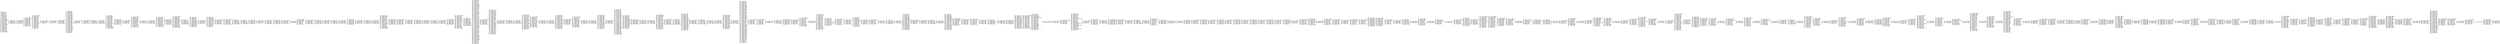 digraph "graph.cfg.gv" {
	subgraph global {
		node [fontname=Courier fontsize=30.0 rank=same shape=box]
		block_0 [label="0: %00 = #0x1\l2: %01 = #0x40\l4: MSTORE(%01, %00)\l5: [NO_SSA] DUP1\l6: [NO_SSA] PUSH1\l8: [NO_SSA] DUP2\l9: [NO_SSA] MSTORE\la: [NO_SSA] PUSH1\lc: [NO_SSA] ADD\ld: [NO_SSA] PUSH2\l10: [NO_SSA] PUSH1\l12: [NO_SSA] SWAP2\l13: [NO_SSA] CODECOPY\l14: [NO_SSA] PUSH1\l16: [NO_SSA] DUP5\l17: [NO_SSA] DUP2\l18: [NO_SSA] MSTORE\l19: [NO_SSA] PUSH1\l1b: [NO_SSA] PUSH1\l1d: [NO_SSA] MSTORE\l1e: [NO_SSA] PUSH1\l20: [NO_SSA] SWAP1\l21: [NO_SSA] SHA3\l22: [NO_SSA] SLOAD\l23: [NO_SSA] SWAP1\l24: [NO_SSA] SWAP2\l25: [NO_SSA] POP\l26: [NO_SSA] PUSH1\l28: [NO_SSA] PUSH1\l2a: [NO_SSA] PUSH1\l2c: [NO_SSA] INVALID\l"]
		block_2d [label="2d: [NO_SSA] SUB\l2e: [NO_SSA] AND\l2f: [NO_SSA] ISZERO\l30: [NO_SSA] PUSH2\l33: [NO_SSA] JUMPI\l"]
		block_34 [label="34: [NO_SSA] PUSH1\l36: [NO_SSA] PUSH2\l39: [NO_SSA] DUP5\l3a: [NO_SSA] PUSH2\l3d: [NO_SSA] JUMP\l"]
		block_3e [label="3e: [NO_SSA] JUMPDEST\l3f: [NO_SSA] PUSH1\l41: [NO_SSA] PUSH1\l43: [NO_SSA] MLOAD\l44: [NO_SSA] PUSH1\l46: [NO_SSA] ADD\l47: [NO_SSA] PUSH2\l4a: [NO_SSA] SWAP4\l4b: [NO_SSA] SWAP3\l4c: [NO_SSA] SWAP2\l4d: [NO_SSA] SWAP1\l4e: [NO_SSA] PUSH2\l51: [NO_SSA] JUMP\l"]
		block_52 [label="52: [NO_SSA] JUMPDEST\l53: [NO_SSA] PUSH1\l55: [NO_SSA] MLOAD\l56: [NO_SSA] PUSH1\l58: [NO_SSA] DUP2\l59: [NO_SSA] DUP4\l5a: [NO_SSA] SUB\l5b: [NO_SSA] SUB\l5c: [NO_SSA] DUP2\l5d: [NO_SSA] MSTORE\l5e: [NO_SSA] SWAP1\l5f: [NO_SSA] PUSH1\l61: [NO_SSA] MSTORE\l62: [NO_SSA] SWAP1\l63: [NO_SSA] POP\l64: [NO_SSA] SWAP3\l65: [NO_SSA] SWAP2\l66: [NO_SSA] POP\l67: [NO_SSA] POP\l68: [NO_SSA] JUMP\l"]
		block_69 [label="69: [NO_SSA] JUMPDEST\l6a: [NO_SSA] PUSH2\l6d: [NO_SSA] PUSH2\l70: [NO_SSA] JUMP\l"]
		block_71 [label="71: [NO_SSA] JUMPDEST\l72: [NO_SSA] PUSH1\l74: [NO_SSA] SSTORE\l75: [NO_SSA] JUMP\l"]
		block_76 [label="76: [NO_SSA] JUMPDEST\l77: [NO_SSA] PUSH1\l79: [NO_SSA] PUSH1\l7b: [NO_SSA] PUSH1\l7d: [NO_SSA] INVALID\l"]
		block_7e [label="7e: [NO_SSA] SUB\l7f: [NO_SSA] SWAP2\l80: [NO_SSA] DUP3\l81: [NO_SSA] AND\l82: [NO_SSA] PUSH1\l84: [NO_SSA] SWAP1\l85: [NO_SSA] DUP2\l86: [NO_SSA] MSTORE\l87: [NO_SSA] PUSH1\l89: [NO_SSA] PUSH1\l8b: [NO_SSA] SWAP1\l8c: [NO_SSA] DUP2\l8d: [NO_SSA] MSTORE\l8e: [NO_SSA] PUSH1\l90: [NO_SSA] DUP1\l91: [NO_SSA] DUP4\l92: [NO_SSA] SHA3\l93: [NO_SSA] SWAP4\l94: [NO_SSA] SWAP1\l95: [NO_SSA] SWAP5\l96: [NO_SSA] AND\l97: [NO_SSA] DUP3\l98: [NO_SSA] MSTORE\l99: [NO_SSA] SWAP2\l9a: [NO_SSA] SWAP1\l9b: [NO_SSA] SWAP2\l9c: [NO_SSA] MSTORE\l9d: [NO_SSA] SHA3\l9e: [NO_SSA] SLOAD\l9f: [NO_SSA] PUSH1\la1: [NO_SSA] AND\la2: [NO_SSA] SWAP1\la3: [NO_SSA] JUMP\l"]
		block_a4 [label="a4: [NO_SSA] JUMPDEST\la5: [NO_SSA] PUSH2\la8: [NO_SSA] PUSH2\lab: [NO_SSA] JUMP\l"]
		block_ac [label="ac: [NO_SSA] JUMPDEST\lad: [NO_SSA] PUSH1\laf: [NO_SSA] PUSH1\lb1: [NO_SSA] PUSH1\lb3: [NO_SSA] INVALID\l"]
		block_b4 [label="b4: [NO_SSA] SUB\lb5: [NO_SSA] DUP2\lb6: [NO_SSA] AND\lb7: [NO_SSA] PUSH2\lba: [NO_SSA] JUMPI\l"]
		block_bb [label="bb: [NO_SSA] PUSH1\lbd: [NO_SSA] MLOAD\lbe: [NO_SSA] PUSH3\lc2: [NO_SSA] PUSH1\lc4: [NO_SSA] INVALID\l"]
		block_c5 [label="c5: [NO_SSA] DUP2\lc6: [NO_SSA] MSTORE\lc7: [NO_SSA] PUSH1\lc9: [NO_SSA] PUSH1\lcb: [NO_SSA] DUP3\lcc: [NO_SSA] ADD\lcd: [NO_SSA] MSTORE\lce: [NO_SSA] PUSH1\ld0: [NO_SSA] PUSH1\ld2: [NO_SSA] DUP3\ld3: [NO_SSA] ADD\ld4: [NO_SSA] MSTORE\ld5: [NO_SSA] PUSH32\lf6: [NO_SSA] PUSH1\lf8: [NO_SSA] DUP3\lf9: [NO_SSA] ADD\lfa: [NO_SSA] MSTORE\lfb: [NO_SSA] PUSH6\l102: [NO_SSA] PUSH1\l104: [NO_SSA] INVALID\l"]
		block_105 [label="105: [NO_SSA] PUSH1\l107: [NO_SSA] DUP3\l108: [NO_SSA] ADD\l109: [NO_SSA] MSTORE\l10a: [NO_SSA] PUSH1\l10c: [NO_SSA] ADD\l10d: [NO_SSA] PUSH2\l110: [NO_SSA] JUMP\l"]
		block_111 [label="111: [NO_SSA] JUMPDEST\l112: [NO_SSA] PUSH2\l115: [NO_SSA] DUP2\l116: [NO_SSA] PUSH2\l119: [NO_SSA] JUMP\l"]
		block_11a [label="11a: [NO_SSA] JUMPDEST\l11b: [NO_SSA] PUSH1\l11d: [NO_SSA] DUP2\l11e: [NO_SSA] DUP2\l11f: [NO_SSA] MSTORE\l120: [NO_SSA] PUSH1\l122: [NO_SSA] PUSH1\l124: [NO_SSA] MSTORE\l125: [NO_SSA] PUSH1\l127: [NO_SSA] SWAP1\l128: [NO_SSA] SHA3\l129: [NO_SSA] SLOAD\l12a: [NO_SSA] PUSH1\l12c: [NO_SSA] PUSH1\l12e: [NO_SSA] PUSH1\l130: [NO_SSA] INVALID\l"]
		block_131 [label="131: [NO_SSA] SUB\l132: [NO_SSA] AND\l133: [NO_SSA] PUSH2\l136: [NO_SSA] JUMPI\l"]
		block_137 [label="137: [NO_SSA] PUSH1\l139: [NO_SSA] MLOAD\l13a: [NO_SSA] PUSH3\l13e: [NO_SSA] PUSH1\l140: [NO_SSA] INVALID\l"]
		block_141 [label="141: [NO_SSA] DUP2\l142: [NO_SSA] MSTORE\l143: [NO_SSA] PUSH1\l145: [NO_SSA] PUSH1\l147: [NO_SSA] DUP3\l148: [NO_SSA] ADD\l149: [NO_SSA] MSTORE\l14a: [NO_SSA] PUSH1\l14c: [NO_SSA] PUSH1\l14e: [NO_SSA] DUP3\l14f: [NO_SSA] ADD\l150: [NO_SSA] MSTORE\l151: [NO_SSA] PUSH24\l16a: [NO_SSA] PUSH1\l16c: [NO_SSA] INVALID\l"]
		block_16d [label="16d: [NO_SSA] PUSH1\l16f: [NO_SSA] DUP3\l170: [NO_SSA] ADD\l171: [NO_SSA] MSTORE\l172: [NO_SSA] PUSH1\l174: [NO_SSA] ADD\l175: [NO_SSA] PUSH2\l178: [NO_SSA] JUMP\l"]
		block_179 [label="179: [NO_SSA] JUMPDEST\l17a: [NO_SSA] PUSH1\l17c: [NO_SSA] DUP2\l17d: [NO_SSA] DUP2\l17e: [NO_SSA] MSTORE\l17f: [NO_SSA] PUSH1\l181: [NO_SSA] PUSH1\l183: [NO_SSA] MSTORE\l184: [NO_SSA] PUSH1\l186: [NO_SSA] SWAP1\l187: [NO_SSA] SHA3\l188: [NO_SSA] DUP1\l189: [NO_SSA] SLOAD\l18a: [NO_SSA] PUSH1\l18c: [NO_SSA] PUSH1\l18e: [NO_SSA] PUSH1\l190: [NO_SSA] INVALID\l"]
		block_191 [label="191: [NO_SSA] SUB\l192: [NO_SSA] NOT\l193: [NO_SSA] AND\l194: [NO_SSA] PUSH1\l196: [NO_SSA] PUSH1\l198: [NO_SSA] PUSH1\l19a: [NO_SSA] INVALID\l"]
		block_19b [label="19b: [NO_SSA] SUB\l19c: [NO_SSA] DUP5\l19d: [NO_SSA] AND\l19e: [NO_SSA] SWAP1\l19f: [NO_SSA] DUP2\l1a0: [NO_SSA] OR\l1a1: [NO_SSA] SWAP1\l1a2: [NO_SSA] SWAP2\l1a3: [NO_SSA] SSTORE\l1a4: [NO_SSA] DUP2\l1a5: [NO_SSA] SWAP1\l1a6: [NO_SSA] PUSH2\l1a9: [NO_SSA] DUP3\l1aa: [NO_SSA] PUSH2\l1ad: [NO_SSA] JUMP\l"]
		block_1ae [label="1ae: [NO_SSA] JUMPDEST\l1af: [NO_SSA] PUSH1\l1b1: [NO_SSA] PUSH1\l1b3: [NO_SSA] PUSH1\l1b5: [NO_SSA] INVALID\l"]
		block_1b6 [label="1b6: [NO_SSA] SUB\l1b7: [NO_SSA] AND\l1b8: [NO_SSA] PUSH32\l1d9: [NO_SSA] PUSH1\l1db: [NO_SSA] MLOAD\l1dc: [NO_SSA] PUSH1\l1de: [NO_SSA] MLOAD\l1df: [NO_SSA] DUP1\l1e0: [NO_SSA] SWAP2\l1e1: [NO_SSA] SUB\l1e2: [NO_SSA] SWAP1\l1e3: [NO_SSA] LOG4\l1e4: [NO_SSA] POP\l1e5: [NO_SSA] POP\l1e6: [NO_SSA] JUMP\l"]
		block_1e7 [label="1e7: [NO_SSA] JUMPDEST\l1e8: [NO_SSA] PUSH1\l1ea: [NO_SSA] DUP1\l1eb: [NO_SSA] PUSH2\l1ee: [NO_SSA] DUP4\l1ef: [NO_SSA] PUSH2\l1f2: [NO_SSA] JUMP\l"]
		block_1f3 [label="1f3: [NO_SSA] JUMPDEST\l1f4: [NO_SSA] SWAP1\l1f5: [NO_SSA] POP\l1f6: [NO_SSA] DUP1\l1f7: [NO_SSA] PUSH1\l1f9: [NO_SSA] PUSH1\l1fb: [NO_SSA] PUSH1\l1fd: [NO_SSA] INVALID\l"]
		block_1fe [label="1fe: [NO_SSA] SUB\l1ff: [NO_SSA] AND\l200: [NO_SSA] DUP5\l201: [NO_SSA] PUSH1\l203: [NO_SSA] PUSH1\l205: [NO_SSA] PUSH1\l207: [NO_SSA] INVALID\l"]
		block_208 [label="208: [NO_SSA] SUB\l209: [NO_SSA] AND\l20a: [NO_SSA] EQ\l20b: [NO_SSA] DUP1\l20c: [NO_SSA] PUSH2\l20f: [NO_SSA] JUMPI\l"]
		block_210 [label="210: [NO_SSA] POP\l211: [NO_SSA] PUSH2\l214: [NO_SSA] DUP2\l215: [NO_SSA] DUP6\l216: [NO_SSA] PUSH2\l219: [NO_SSA] JUMP\l"]
		block_21a [label="21a: [NO_SSA] JUMPDEST\l21b: [NO_SSA] DUP1\l21c: [NO_SSA] PUSH2\l21f: [NO_SSA] JUMPI\l"]
		block_220 [label="220: [NO_SSA] POP\l221: [NO_SSA] DUP4\l222: [NO_SSA] PUSH1\l224: [NO_SSA] PUSH1\l226: [NO_SSA] PUSH1\l228: [NO_SSA] INVALID\l"]
		block_229 [label="229: [NO_SSA] SUB\l22a: [NO_SSA] AND\l22b: [NO_SSA] PUSH2\l22e: [NO_SSA] DUP5\l22f: [NO_SSA] PUSH2\l232: [NO_SSA] JUMP\l"]
		block_233 [label="233: [NO_SSA] JUMPDEST\l234: [NO_SSA] PUSH1\l236: [NO_SSA] PUSH1\l238: [NO_SSA] PUSH1\l23a: [NO_SSA] INVALID\l"]
		block_23b [label="23b: [NO_SSA] SUB\l23c: [NO_SSA] AND\l23d: [NO_SSA] EQ\l"]
		block_23e [label="23e: [NO_SSA] JUMPDEST\l23f: [NO_SSA] SWAP5\l240: [NO_SSA] SWAP4\l241: [NO_SSA] POP\l242: [NO_SSA] POP\l243: [NO_SSA] POP\l244: [NO_SSA] POP\l245: [NO_SSA] JUMP\l"]
		block_246 [label="246: [NO_SSA] JUMPDEST\l247: [NO_SSA] DUP3\l248: [NO_SSA] PUSH1\l24a: [NO_SSA] PUSH1\l24c: [NO_SSA] PUSH1\l24e: [NO_SSA] INVALID\l"]
		block_24f [label="24f: [NO_SSA] SUB\l250: [NO_SSA] AND\l251: [NO_SSA] PUSH2\l254: [NO_SSA] DUP3\l255: [NO_SSA] PUSH2\l258: [NO_SSA] JUMP\l"]
		block_259 [label="259: [NO_SSA] JUMPDEST\l25a: [NO_SSA] PUSH1\l25c: [NO_SSA] PUSH1\l25e: [NO_SSA] PUSH1\l260: [NO_SSA] INVALID\l"]
		block_261 [label="261: [NO_SSA] SUB\l262: [NO_SSA] AND\l263: [NO_SSA] EQ\l264: [NO_SSA] PUSH2\l267: [NO_SSA] JUMPI\l"]
		block_268 [label="268: [NO_SSA] PUSH1\l26a: [NO_SSA] MLOAD\l26b: [NO_SSA] PUSH3\l26f: [NO_SSA] PUSH1\l271: [NO_SSA] INVALID\l"]
		block_272 [label="272: [NO_SSA] DUP2\l273: [NO_SSA] MSTORE\l274: [NO_SSA] PUSH1\l276: [NO_SSA] ADD\l277: [NO_SSA] PUSH2\l27a: [NO_SSA] SWAP1\l27b: [NO_SSA] PUSH2\l27e: [NO_SSA] JUMP\l"]
		block_27f [label="27f: [NO_SSA] JUMPDEST\l280: [NO_SSA] PUSH1\l282: [NO_SSA] PUSH1\l284: [NO_SSA] PUSH1\l286: [NO_SSA] INVALID\l"]
		block_287 [label="287: [NO_SSA] SUB\l288: [NO_SSA] DUP3\l289: [NO_SSA] AND\l28a: [NO_SSA] PUSH2\l28d: [NO_SSA] JUMPI\l"]
		block_28e [label="28e: [NO_SSA] PUSH1\l290: [NO_SSA] MLOAD\l291: [NO_SSA] PUSH3\l295: [NO_SSA] PUSH1\l297: [NO_SSA] INVALID\l"]
		block_298 [label="298: [NO_SSA] DUP2\l299: [NO_SSA] MSTORE\l29a: [NO_SSA] PUSH1\l29c: [NO_SSA] PUSH1\l29e: [NO_SSA] DUP3\l29f: [NO_SSA] ADD\l2a0: [NO_SSA] MSTORE\l2a1: [NO_SSA] PUSH1\l2a3: [NO_SSA] DUP1\l2a4: [NO_SSA] DUP3\l2a5: [NO_SSA] ADD\l2a6: [NO_SSA] MSTORE\l2a7: [NO_SSA] PUSH32\l2c8: [NO_SSA] PUSH1\l2ca: [NO_SSA] DUP3\l2cb: [NO_SSA] ADD\l2cc: [NO_SSA] MSTORE\l2cd: [NO_SSA] PUSH4\l2d2: [NO_SSA] PUSH1\l2d4: [NO_SSA] INVALID\l"]
		block_2d5 [label="2d5: [NO_SSA] PUSH1\l2d7: [NO_SSA] DUP3\l2d8: [NO_SSA] ADD\l2d9: [NO_SSA] MSTORE\l2da: [NO_SSA] PUSH1\l2dc: [NO_SSA] ADD\l2dd: [NO_SSA] PUSH2\l2e0: [NO_SSA] JUMP\l"]
		block_2e1 [label="2e1: [NO_SSA] JUMPDEST\l2e2: [NO_SSA] PUSH2\l2e5: [NO_SSA] DUP4\l2e6: [NO_SSA] DUP4\l2e7: [NO_SSA] DUP4\l2e8: [NO_SSA] PUSH1\l2ea: [NO_SSA] PUSH2\l2ed: [NO_SSA] JUMP\l"]
		block_2ee [label="2ee: [NO_SSA] JUMPDEST\l2ef: [NO_SSA] DUP3\l2f0: [NO_SSA] PUSH1\l2f2: [NO_SSA] PUSH1\l2f4: [NO_SSA] PUSH1\l2f6: [NO_SSA] INVALID\l"]
		block_2f7 [label="2f7: [NO_SSA] SUB\l2f8: [NO_SSA] AND\l2f9: [NO_SSA] PUSH2\l2fc: [NO_SSA] DUP3\l2fd: [NO_SSA] PUSH2\l300: [NO_SSA] JUMP\l"]
		block_301 [label="301: [NO_SSA] JUMPDEST\l302: [NO_SSA] PUSH1\l304: [NO_SSA] PUSH1\l306: [NO_SSA] PUSH1\l308: [NO_SSA] INVALID\l"]
		block_309 [label="309: [NO_SSA] SUB\l30a: [NO_SSA] AND\l30b: [NO_SSA] EQ\l30c: [NO_SSA] PUSH2\l30f: [NO_SSA] JUMPI\l"]
		block_310 [label="310: [NO_SSA] PUSH1\l312: [NO_SSA] MLOAD\l313: [NO_SSA] PUSH3\l317: [NO_SSA] PUSH1\l319: [NO_SSA] INVALID\l"]
		block_31a [label="31a: [NO_SSA] DUP2\l31b: [NO_SSA] MSTORE\l31c: [NO_SSA] PUSH1\l31e: [NO_SSA] ADD\l31f: [NO_SSA] PUSH2\l322: [NO_SSA] SWAP1\l323: [NO_SSA] PUSH2\l326: [NO_SSA] JUMP\l"]
		block_327 [label="327: [NO_SSA] JUMPDEST\l328: [NO_SSA] PUSH1\l32a: [NO_SSA] DUP2\l32b: [NO_SSA] DUP2\l32c: [NO_SSA] MSTORE\l32d: [NO_SSA] PUSH1\l32f: [NO_SSA] PUSH1\l331: [NO_SSA] SWAP1\l332: [NO_SSA] DUP2\l333: [NO_SSA] MSTORE\l334: [NO_SSA] PUSH1\l336: [NO_SSA] DUP1\l337: [NO_SSA] DUP4\l338: [NO_SSA] SHA3\l339: [NO_SSA] DUP1\l33a: [NO_SSA] SLOAD\l33b: [NO_SSA] PUSH1\l33d: [NO_SSA] PUSH1\l33f: [NO_SSA] PUSH1\l341: [NO_SSA] INVALID\l"]
		block_342 [label="342: [NO_SSA] SUB\l343: [NO_SSA] NOT\l344: [NO_SSA] SWAP1\l345: [NO_SSA] DUP2\l346: [NO_SSA] AND\l347: [NO_SSA] SWAP1\l348: [NO_SSA] SWAP2\l349: [NO_SSA] SSTORE\l34a: [NO_SSA] PUSH1\l34c: [NO_SSA] PUSH1\l34e: [NO_SSA] PUSH1\l350: [NO_SSA] INVALID\l"]
		block_351 [label="351: [NO_SSA] SUB\l352: [NO_SSA] DUP8\l353: [NO_SSA] DUP2\l354: [NO_SSA] AND\l355: [NO_SSA] DUP1\l356: [NO_SSA] DUP7\l357: [NO_SSA] MSTORE\l358: [NO_SSA] PUSH1\l35a: [NO_SSA] DUP6\l35b: [NO_SSA] MSTORE\l35c: [NO_SSA] DUP4\l35d: [NO_SSA] DUP7\l35e: [NO_SSA] SHA3\l35f: [NO_SSA] DUP1\l360: [NO_SSA] SLOAD\l361: [NO_SSA] PUSH1\l363: [NO_SSA] NOT\l364: [NO_SSA] ADD\l365: [NO_SSA] SWAP1\l366: [NO_SSA] SSTORE\l367: [NO_SSA] SWAP1\l368: [NO_SSA] DUP8\l369: [NO_SSA] AND\l36a: [NO_SSA] DUP1\l36b: [NO_SSA] DUP7\l36c: [NO_SSA] MSTORE\l36d: [NO_SSA] DUP4\l36e: [NO_SSA] DUP7\l36f: [NO_SSA] SHA3\l370: [NO_SSA] DUP1\l371: [NO_SSA] SLOAD\l372: [NO_SSA] PUSH1\l374: [NO_SSA] ADD\l375: [NO_SSA] SWAP1\l376: [NO_SSA] SSTORE\l377: [NO_SSA] DUP7\l378: [NO_SSA] DUP7\l379: [NO_SSA] MSTORE\l37a: [NO_SSA] PUSH1\l37c: [NO_SSA] SWAP1\l37d: [NO_SSA] SWAP5\l37e: [NO_SSA] MSTORE\l37f: [NO_SSA] DUP3\l380: [NO_SSA] DUP6\l381: [NO_SSA] SHA3\l382: [NO_SSA] DUP1\l383: [NO_SSA] SLOAD\l384: [NO_SSA] SWAP1\l385: [NO_SSA] SWAP3\l386: [NO_SSA] AND\l387: [NO_SSA] DUP5\l388: [NO_SSA] OR\l389: [NO_SSA] SWAP1\l38a: [NO_SSA] SWAP2\l38b: [NO_SSA] SSTORE\l38c: [NO_SSA] SWAP1\l38d: [NO_SSA] MLOAD\l38e: [NO_SSA] DUP5\l38f: [NO_SSA] SWAP4\l390: [NO_SSA] PUSH32\l3b1: [NO_SSA] SWAP2\l3b2: [NO_SSA] LOG4\l3b3: [NO_SSA] POP\l3b4: [NO_SSA] POP\l3b5: [NO_SSA] POP\l3b6: [NO_SSA] JUMP\l"]
		block_3b7 [label="3b7: [NO_SSA] JUMPDEST\l3b8: [NO_SSA] PUSH1\l3ba: [NO_SSA] MLOAD\l3bb: [NO_SSA] PUSH12\l3c8: [NO_SSA] NOT\l3c9: [NO_SSA] CALLER\l3ca: [NO_SSA] PUSH1\l3cc: [NO_SSA] INVALID\l"]
		block_3cd [label="3cd: [NO_SSA] AND\l3ce: [NO_SSA] PUSH1\l3d0: [NO_SSA] DUP3\l3d1: [NO_SSA] ADD\l3d2: [NO_SSA] MSTORE\l3d3: [NO_SSA] PUSH1\l3d5: [NO_SSA] SWAP1\l3d6: [NO_SSA] DUP2\l3d7: [NO_SSA] SWAP1\l3d8: [NO_SSA] PUSH1\l3da: [NO_SSA] ADD\l3db: [NO_SSA] PUSH1\l3dd: [NO_SSA] MLOAD\l3de: [NO_SSA] PUSH1\l3e0: [NO_SSA] DUP2\l3e1: [NO_SSA] DUP4\l3e2: [NO_SSA] SUB\l3e3: [NO_SSA] SUB\l3e4: [NO_SSA] DUP2\l3e5: [NO_SSA] MSTORE\l3e6: [NO_SSA] SWAP1\l3e7: [NO_SSA] PUSH1\l3e9: [NO_SSA] MSTORE\l3ea: [NO_SSA] DUP1\l3eb: [NO_SSA] MLOAD\l3ec: [NO_SSA] SWAP1\l3ed: [NO_SSA] PUSH1\l3ef: [NO_SSA] ADD\l3f0: [NO_SSA] SHA3\l3f1: [NO_SSA] SWAP1\l3f2: [NO_SSA] POP\l3f3: [NO_SSA] PUSH2\l3f6: [NO_SSA] DUP5\l3f7: [NO_SSA] DUP5\l3f8: [NO_SSA] DUP4\l3f9: [NO_SSA] PUSH2\l3fc: [NO_SSA] JUMP\l"]
		block_3fd [label="3fd: [NO_SSA] JUMPDEST\l3fe: [NO_SSA] PUSH1\l400: [NO_SSA] PUSH1\l402: [NO_SSA] PUSH1\l404: [NO_SSA] INVALID\l"]
		block_405 [label="405: [NO_SSA] SUB\l406: [NO_SSA] DUP3\l407: [NO_SSA] AND\l408: [NO_SSA] PUSH2\l40b: [NO_SSA] JUMPI\l"]
		block_40c [label="40c: [NO_SSA] PUSH1\l40e: [NO_SSA] MLOAD\l40f: [NO_SSA] PUSH3\l413: [NO_SSA] PUSH1\l415: [NO_SSA] INVALID\l"]
		block_416 [label="416: [NO_SSA] DUP2\l417: [NO_SSA] MSTORE\l418: [NO_SSA] PUSH1\l41a: [NO_SSA] PUSH1\l41c: [NO_SSA] DUP3\l41d: [NO_SSA] ADD\l41e: [NO_SSA] DUP2\l41f: [NO_SSA] SWAP1\l420: [NO_SSA] MSTORE\l421: [NO_SSA] PUSH1\l423: [NO_SSA] DUP3\l424: [NO_SSA] ADD\l425: [NO_SSA] MSTORE\l426: [NO_SSA] PUSH32\l447: [NO_SSA] PUSH1\l449: [NO_SSA] DUP3\l44a: [NO_SSA] ADD\l44b: [NO_SSA] MSTORE\l44c: [NO_SSA] PUSH1\l44e: [NO_SSA] ADD\l44f: [NO_SSA] PUSH2\l452: [NO_SSA] JUMP\l"]
		block_453 [label="453: [NO_SSA] JUMPDEST\l454: [NO_SSA] PUSH1\l456: [NO_SSA] DUP2\l457: [NO_SSA] DUP2\l458: [NO_SSA] MSTORE\l459: [NO_SSA] PUSH1\l45b: [NO_SSA] PUSH1\l45d: [NO_SSA] MSTORE\l45e: [NO_SSA] PUSH1\l460: [NO_SSA] SWAP1\l461: [NO_SSA] SHA3\l462: [NO_SSA] SLOAD\l463: [NO_SSA] PUSH1\l465: [NO_SSA] PUSH1\l467: [NO_SSA] PUSH1\l469: [NO_SSA] INVALID\l"]
		block_46a [label="46a: [NO_SSA] SUB\l46b: [NO_SSA] AND\l46c: [NO_SSA] ISZERO\l46d: [NO_SSA] PUSH2\l470: [NO_SSA] JUMPI\l"]
		block_471 [label="471: [NO_SSA] PUSH1\l473: [NO_SSA] MLOAD\l474: [NO_SSA] PUSH3\l478: [NO_SSA] PUSH1\l47a: [NO_SSA] INVALID\l"]
		block_47b [label="47b: [NO_SSA] DUP2\l47c: [NO_SSA] MSTORE\l47d: [NO_SSA] PUSH1\l47f: [NO_SSA] PUSH1\l481: [NO_SSA] DUP3\l482: [NO_SSA] ADD\l483: [NO_SSA] MSTORE\l484: [NO_SSA] PUSH1\l486: [NO_SSA] PUSH1\l488: [NO_SSA] DUP3\l489: [NO_SSA] ADD\l48a: [NO_SSA] MSTORE\l48b: [NO_SSA] PUSH32\l4ac: [NO_SSA] PUSH1\l4ae: [NO_SSA] DUP3\l4af: [NO_SSA] ADD\l4b0: [NO_SSA] MSTORE\l4b1: [NO_SSA] PUSH1\l4b3: [NO_SSA] ADD\l4b4: [NO_SSA] PUSH2\l4b7: [NO_SSA] JUMP\l"]
		block_4b8 [label="4b8: [NO_SSA] JUMPDEST\l4b9: [NO_SSA] PUSH2\l4bc: [NO_SSA] PUSH1\l4be: [NO_SSA] DUP4\l4bf: [NO_SSA] DUP4\l4c0: [NO_SSA] PUSH1\l4c2: [NO_SSA] PUSH2\l4c5: [NO_SSA] JUMP\l"]
		block_4c6 [label="4c6: [NO_SSA] JUMPDEST\l4c7: [NO_SSA] PUSH1\l4c9: [NO_SSA] DUP2\l4ca: [NO_SSA] DUP2\l4cb: [NO_SSA] MSTORE\l4cc: [NO_SSA] PUSH1\l4ce: [NO_SSA] PUSH1\l4d0: [NO_SSA] MSTORE\l4d1: [NO_SSA] PUSH1\l4d3: [NO_SSA] SWAP1\l4d4: [NO_SSA] SHA3\l4d5: [NO_SSA] SLOAD\l4d6: [NO_SSA] PUSH1\l4d8: [NO_SSA] PUSH1\l4da: [NO_SSA] PUSH1\l4dc: [NO_SSA] INVALID\l"]
		block_4dd [label="4dd: [NO_SSA] SUB\l4de: [NO_SSA] AND\l4df: [NO_SSA] ISZERO\l4e0: [NO_SSA] PUSH2\l4e3: [NO_SSA] JUMPI\l"]
		block_4e4 [label="4e4: [NO_SSA] PUSH1\l4e6: [NO_SSA] MLOAD\l4e7: [NO_SSA] PUSH3\l4eb: [NO_SSA] PUSH1\l4ed: [NO_SSA] INVALID\l"]
		block_4ee [label="4ee: [NO_SSA] DUP2\l4ef: [NO_SSA] MSTORE\l4f0: [NO_SSA] PUSH1\l4f2: [NO_SSA] PUSH1\l4f4: [NO_SSA] DUP3\l4f5: [NO_SSA] ADD\l4f6: [NO_SSA] MSTORE\l4f7: [NO_SSA] PUSH1\l4f9: [NO_SSA] PUSH1\l4fb: [NO_SSA] DUP3\l4fc: [NO_SSA] ADD\l4fd: [NO_SSA] MSTORE\l4fe: [NO_SSA] PUSH32\l51f: [NO_SSA] PUSH1\l521: [NO_SSA] DUP3\l522: [NO_SSA] ADD\l523: [NO_SSA] MSTORE\l524: [NO_SSA] PUSH1\l526: [NO_SSA] ADD\l527: [NO_SSA] PUSH2\l52a: [NO_SSA] JUMP\l"]
		block_52b [label="52b: [NO_SSA] JUMPDEST\l52c: [NO_SSA] PUSH1\l52e: [NO_SSA] PUSH1\l530: [NO_SSA] PUSH1\l532: [NO_SSA] INVALID\l"]
		block_533 [label="533: [NO_SSA] SUB\l534: [NO_SSA] DUP3\l535: [NO_SSA] AND\l536: [NO_SSA] PUSH1\l538: [NO_SSA] DUP2\l539: [NO_SSA] DUP2\l53a: [NO_SSA] MSTORE\l53b: [NO_SSA] PUSH1\l53d: [NO_SSA] PUSH1\l53f: [NO_SSA] SWAP1\l540: [NO_SSA] DUP2\l541: [NO_SSA] MSTORE\l542: [NO_SSA] PUSH1\l544: [NO_SSA] DUP1\l545: [NO_SSA] DUP4\l546: [NO_SSA] SHA3\l547: [NO_SSA] DUP1\l548: [NO_SSA] SLOAD\l549: [NO_SSA] PUSH1\l54b: [NO_SSA] ADD\l54c: [NO_SSA] SWAP1\l54d: [NO_SSA] SSTORE\l54e: [NO_SSA] DUP5\l54f: [NO_SSA] DUP4\l550: [NO_SSA] MSTORE\l551: [NO_SSA] PUSH1\l553: [NO_SSA] SWAP1\l554: [NO_SSA] SWAP2\l555: [NO_SSA] MSTORE\l556: [NO_SSA] DUP1\l557: [NO_SSA] DUP3\l558: [NO_SSA] SHA3\l559: [NO_SSA] DUP1\l55a: [NO_SSA] SLOAD\l55b: [NO_SSA] PUSH1\l55d: [NO_SSA] PUSH1\l55f: [NO_SSA] PUSH1\l561: [NO_SSA] INVALID\l"]
		block_562 [label="562: [NO_SSA] SUB\l563: [NO_SSA] NOT\l564: [NO_SSA] AND\l565: [NO_SSA] DUP5\l566: [NO_SSA] OR\l567: [NO_SSA] SWAP1\l568: [NO_SSA] SSTORE\l569: [NO_SSA] MLOAD\l56a: [NO_SSA] DUP4\l56b: [NO_SSA] SWAP3\l56c: [NO_SSA] SWAP2\l56d: [NO_SSA] SWAP1\l56e: [NO_SSA] PUSH32\l58f: [NO_SSA] SWAP1\l590: [NO_SSA] DUP3\l591: [NO_SSA] SWAP1\l592: [NO_SSA] LOG4\l593: [NO_SSA] POP\l594: [NO_SSA] POP\l595: [NO_SSA] JUMP\l"]
		block_596 [label="596: [NO_SSA] JUMPDEST\l597: [NO_SSA] PUSH1\l599: [NO_SSA] SLOAD\l59a: [NO_SSA] PUSH1\l59c: [NO_SSA] PUSH1\l59e: [NO_SSA] PUSH1\l5a0: [NO_SSA] INVALID\l"]
		block_5a1 [label="5a1: [NO_SSA] SUB\l5a2: [NO_SSA] AND\l5a3: [NO_SSA] CALLER\l5a4: [NO_SSA] EQ\l5a5: [NO_SSA] PUSH2\l5a8: [NO_SSA] JUMPI\l"]
		block_5a9 [label="5a9: [NO_SSA] PUSH1\l5ab: [NO_SSA] MLOAD\l5ac: [NO_SSA] PUSH3\l5b0: [NO_SSA] PUSH1\l5b2: [NO_SSA] INVALID\l"]
		block_5b3 [label="5b3: [NO_SSA] DUP2\l5b4: [NO_SSA] MSTORE\l5b5: [NO_SSA] PUSH1\l5b7: [NO_SSA] PUSH1\l5b9: [NO_SSA] DUP3\l5ba: [NO_SSA] ADD\l5bb: [NO_SSA] DUP2\l5bc: [NO_SSA] SWAP1\l5bd: [NO_SSA] MSTORE\l5be: [NO_SSA] PUSH1\l5c0: [NO_SSA] DUP3\l5c1: [NO_SSA] ADD\l5c2: [NO_SSA] MSTORE\l5c3: [NO_SSA] PUSH32\l5e4: [NO_SSA] PUSH1\l5e6: [NO_SSA] DUP3\l5e7: [NO_SSA] ADD\l5e8: [NO_SSA] MSTORE\l5e9: [NO_SSA] PUSH1\l5eb: [NO_SSA] ADD\l5ec: [NO_SSA] PUSH2\l5ef: [NO_SSA] JUMP\l"]
		block_5f0 [label="5f0: [NO_SSA] JUMPDEST\l5f1: [NO_SSA] PUSH1\l5f3: [NO_SSA] DUP1\l5f4: [NO_SSA] SLOAD\l5f5: [NO_SSA] PUSH1\l5f7: [NO_SSA] PUSH1\l5f9: [NO_SSA] PUSH1\l5fb: [NO_SSA] INVALID\l"]
		block_5fc [label="5fc: [NO_SSA] SUB\l5fd: [NO_SSA] DUP4\l5fe: [NO_SSA] DUP2\l5ff: [NO_SSA] AND\l600: [NO_SSA] PUSH1\l602: [NO_SSA] PUSH1\l604: [NO_SSA] PUSH1\l606: [NO_SSA] INVALID\l"]
		block_607 [label="607: [NO_SSA] SUB\l608: [NO_SSA] NOT\l609: [NO_SSA] DUP4\l60a: [NO_SSA] AND\l60b: [NO_SSA] DUP2\l60c: [NO_SSA] OR\l60d: [NO_SSA] SWAP1\l60e: [NO_SSA] SWAP4\l60f: [NO_SSA] SSTORE\l610: [NO_SSA] PUSH1\l612: [NO_SSA] MLOAD\l613: [NO_SSA] SWAP2\l614: [NO_SSA] AND\l615: [NO_SSA] SWAP2\l616: [NO_SSA] SWAP1\l617: [NO_SSA] DUP3\l618: [NO_SSA] SWAP1\l619: [NO_SSA] PUSH32\l63a: [NO_SSA] SWAP1\l63b: [NO_SSA] PUSH1\l63d: [NO_SSA] SWAP1\l63e: [NO_SSA] LOG3\l63f: [NO_SSA] POP\l640: [NO_SSA] POP\l641: [NO_SSA] JUMP\l"]
		block_642 [label="642: [NO_SSA] JUMPDEST\l643: [NO_SSA] DUP2\l644: [NO_SSA] PUSH1\l646: [NO_SSA] PUSH1\l648: [NO_SSA] PUSH1\l64a: [NO_SSA] INVALID\l"]
		block_64b [label="64b: [NO_SSA] SUB\l64c: [NO_SSA] AND\l64d: [NO_SSA] DUP4\l64e: [NO_SSA] PUSH1\l650: [NO_SSA] PUSH1\l652: [NO_SSA] PUSH1\l654: [NO_SSA] INVALID\l"]
		block_655 [label="655: [NO_SSA] SUB\l656: [NO_SSA] AND\l657: [NO_SSA] SUB\l658: [NO_SSA] PUSH2\l65b: [NO_SSA] JUMPI\l"]
		block_65c [label="65c: [NO_SSA] PUSH1\l65e: [NO_SSA] MLOAD\l65f: [NO_SSA] PUSH3\l663: [NO_SSA] PUSH1\l665: [NO_SSA] INVALID\l"]
		block_666 [label="666: [NO_SSA] DUP2\l667: [NO_SSA] MSTORE\l668: [NO_SSA] PUSH1\l66a: [NO_SSA] PUSH1\l66c: [NO_SSA] DUP3\l66d: [NO_SSA] ADD\l66e: [NO_SSA] MSTORE\l66f: [NO_SSA] PUSH1\l671: [NO_SSA] PUSH1\l673: [NO_SSA] DUP3\l674: [NO_SSA] ADD\l675: [NO_SSA] MSTORE\l676: [NO_SSA] PUSH32\l697: [NO_SSA] PUSH1\l699: [NO_SSA] DUP3\l69a: [NO_SSA] ADD\l69b: [NO_SSA] MSTORE\l69c: [NO_SSA] PUSH1\l69e: [NO_SSA] ADD\l69f: [NO_SSA] PUSH2\l6a2: [NO_SSA] JUMP\l"]
		block_6a3 [label="6a3: [NO_SSA] JUMPDEST\l6a4: [NO_SSA] PUSH1\l6a6: [NO_SSA] PUSH1\l6a8: [NO_SSA] PUSH1\l6aa: [NO_SSA] INVALID\l"]
		block_6ab [label="6ab: [NO_SSA] SUB\l6ac: [NO_SSA] DUP4\l6ad: [NO_SSA] DUP2\l6ae: [NO_SSA] AND\l6af: [NO_SSA] PUSH1\l6b1: [NO_SSA] DUP2\l6b2: [NO_SSA] DUP2\l6b3: [NO_SSA] MSTORE\l6b4: [NO_SSA] PUSH1\l6b6: [NO_SSA] PUSH1\l6b8: [NO_SSA] SWAP1\l6b9: [NO_SSA] DUP2\l6ba: [NO_SSA] MSTORE\l6bb: [NO_SSA] PUSH1\l6bd: [NO_SSA] DUP1\l6be: [NO_SSA] DUP4\l6bf: [NO_SSA] SHA3\l6c0: [NO_SSA] SWAP5\l6c1: [NO_SSA] DUP8\l6c2: [NO_SSA] AND\l6c3: [NO_SSA] DUP1\l6c4: [NO_SSA] DUP5\l6c5: [NO_SSA] MSTORE\l6c6: [NO_SSA] SWAP5\l6c7: [NO_SSA] DUP3\l6c8: [NO_SSA] MSTORE\l6c9: [NO_SSA] SWAP2\l6ca: [NO_SSA] DUP3\l6cb: [NO_SSA] SWAP1\l6cc: [NO_SSA] SHA3\l6cd: [NO_SSA] DUP1\l6ce: [NO_SSA] SLOAD\l6cf: [NO_SSA] PUSH1\l6d1: [NO_SSA] NOT\l6d2: [NO_SSA] AND\l6d3: [NO_SSA] DUP7\l6d4: [NO_SSA] ISZERO\l6d5: [NO_SSA] ISZERO\l6d6: [NO_SSA] SWAP1\l6d7: [NO_SSA] DUP2\l6d8: [NO_SSA] OR\l6d9: [NO_SSA] SWAP1\l6da: [NO_SSA] SWAP2\l6db: [NO_SSA] SSTORE\l6dc: [NO_SSA] SWAP2\l6dd: [NO_SSA] MLOAD\l6de: [NO_SSA] SWAP2\l6df: [NO_SSA] DUP3\l6e0: [NO_SSA] MSTORE\l6e1: [NO_SSA] PUSH32\l702: [NO_SSA] SWAP2\l703: [NO_SSA] ADD\l704: [NO_SSA] PUSH1\l706: [NO_SSA] MLOAD\l707: [NO_SSA] DUP1\l708: [NO_SSA] SWAP2\l709: [NO_SSA] SUB\l70a: [NO_SSA] SWAP1\l70b: [NO_SSA] LOG3\l70c: [NO_SSA] POP\l70d: [NO_SSA] POP\l70e: [NO_SSA] POP\l70f: [NO_SSA] JUMP\l"]
		block_710 [label="710: [NO_SSA] JUMPDEST\l711: [NO_SSA] PUSH2\l714: [NO_SSA] DUP5\l715: [NO_SSA] DUP5\l716: [NO_SSA] DUP5\l717: [NO_SSA] PUSH2\l71a: [NO_SSA] JUMP\l"]
		block_71b [label="71b: [NO_SSA] JUMPDEST\l71c: [NO_SSA] PUSH2\l71f: [NO_SSA] DUP5\l720: [NO_SSA] DUP5\l721: [NO_SSA] DUP5\l722: [NO_SSA] DUP5\l723: [NO_SSA] PUSH2\l726: [NO_SSA] JUMP\l"]
		block_727 [label="727: [NO_SSA] JUMPDEST\l728: [NO_SSA] PUSH2\l72b: [NO_SSA] JUMPI\l"]
		block_72c [label="72c: [NO_SSA] PUSH1\l72e: [NO_SSA] MLOAD\l72f: [NO_SSA] PUSH3\l733: [NO_SSA] PUSH1\l735: [NO_SSA] INVALID\l"]
		block_736 [label="736: [NO_SSA] DUP2\l737: [NO_SSA] MSTORE\l738: [NO_SSA] PUSH1\l73a: [NO_SSA] ADD\l73b: [NO_SSA] PUSH2\l73e: [NO_SSA] SWAP1\l73f: [NO_SSA] PUSH2\l742: [NO_SSA] JUMP\l"]
		block_743 [label="743: [NO_SSA] JUMPDEST\l744: [NO_SSA] PUSH1\l746: [NO_SSA] PUSH1\l748: [NO_SSA] PUSH2\l74b: [NO_SSA] DUP4\l74c: [NO_SSA] PUSH2\l74f: [NO_SSA] JUMP\l"]
		block_750 [label="750: [NO_SSA] JUMPDEST\l751: [NO_SSA] PUSH1\l753: [NO_SSA] ADD\l754: [NO_SSA] SWAP1\l755: [NO_SSA] POP\l756: [NO_SSA] PUSH1\l758: [NO_SSA] DUP2\l759: [NO_SSA] PUSH8\l762: [NO_SSA] DUP2\l763: [NO_SSA] GT\l764: [NO_SSA] ISZERO\l765: [NO_SSA] PUSH2\l768: [NO_SSA] JUMPI\l"]
		block_769 [label="769: [NO_SSA] PUSH2\l76c: [NO_SSA] PUSH2\l76f: [NO_SSA] JUMP\l"]
		block_770 [label="770: [NO_SSA] JUMPDEST\l771: [NO_SSA] PUSH1\l773: [NO_SSA] MLOAD\l774: [NO_SSA] SWAP1\l775: [NO_SSA] DUP1\l776: [NO_SSA] DUP3\l777: [NO_SSA] MSTORE\l778: [NO_SSA] DUP1\l779: [NO_SSA] PUSH1\l77b: [NO_SSA] ADD\l77c: [NO_SSA] PUSH1\l77e: [NO_SSA] NOT\l77f: [NO_SSA] AND\l780: [NO_SSA] PUSH1\l782: [NO_SSA] ADD\l783: [NO_SSA] DUP3\l784: [NO_SSA] ADD\l785: [NO_SSA] PUSH1\l787: [NO_SSA] MSTORE\l788: [NO_SSA] DUP1\l789: [NO_SSA] ISZERO\l78a: [NO_SSA] PUSH2\l78d: [NO_SSA] JUMPI\l"]
		block_78e [label="78e: [NO_SSA] PUSH1\l790: [NO_SSA] DUP3\l791: [NO_SSA] ADD\l792: [NO_SSA] DUP2\l793: [NO_SSA] DUP1\l794: [NO_SSA] CALLDATASIZE\l795: [NO_SSA] DUP4\l796: [NO_SSA] CALLDATACOPY\l797: [NO_SSA] ADD\l798: [NO_SSA] SWAP1\l799: [NO_SSA] POP\l"]
		block_79a [label="79a: [NO_SSA] JUMPDEST\l79b: [NO_SSA] POP\l79c: [NO_SSA] SWAP1\l79d: [NO_SSA] POP\l79e: [NO_SSA] DUP2\l79f: [NO_SSA] DUP2\l7a0: [NO_SSA] ADD\l7a1: [NO_SSA] PUSH1\l7a3: [NO_SSA] ADD\l"]
		block_7a4 [label="7a4: [NO_SSA] JUMPDEST\l7a5: [NO_SSA] PUSH1\l7a7: [NO_SSA] NOT\l7a8: [NO_SSA] ADD\l7a9: [NO_SSA] PUSH16\l7ba: [NO_SSA] PUSH1\l7bc: [NO_SSA] INVALID\l"]
		block_7bd [label="7bd: [NO_SSA] PUSH1\l7bf: [NO_SSA] DUP7\l7c0: [NO_SSA] MOD\l7c1: [NO_SSA] BYTE\l7c2: [NO_SSA] DUP2\l7c3: [NO_SSA] MSTORE8\l7c4: [NO_SSA] PUSH1\l7c6: [NO_SSA] DUP6\l7c7: [NO_SSA] DIV\l7c8: [NO_SSA] SWAP5\l7c9: [NO_SSA] POP\l7ca: [NO_SSA] DUP5\l7cb: [NO_SSA] PUSH2\l7ce: [NO_SSA] JUMPI\l"]
		block_7cf [label="7cf: [NO_SSA] POP\l7d0: [NO_SSA] SWAP4\l7d1: [NO_SSA] SWAP3\l7d2: [NO_SSA] POP\l7d3: [NO_SSA] POP\l7d4: [NO_SSA] POP\l7d5: [NO_SSA] JUMP\l"]
		block_7d6 [label="7d6: [NO_SSA] JUMPDEST\l7d7: [NO_SSA] PUSH1\l7d9: [NO_SSA] DUP2\l7da: [NO_SSA] GT\l7db: [NO_SSA] ISZERO\l7dc: [NO_SSA] PUSH2\l7df: [NO_SSA] JUMPI\l"]
		block_7e0 [label="7e0: [NO_SSA] PUSH1\l7e2: [NO_SSA] PUSH1\l7e4: [NO_SSA] PUSH1\l7e6: [NO_SSA] INVALID\l"]
		block_7e7 [label="7e7: [NO_SSA] SUB\l7e8: [NO_SSA] DUP5\l7e9: [NO_SSA] AND\l7ea: [NO_SSA] ISZERO\l7eb: [NO_SSA] PUSH2\l7ee: [NO_SSA] JUMPI\l"]
		block_7ef [label="7ef: [NO_SSA] PUSH1\l7f1: [NO_SSA] PUSH1\l7f3: [NO_SSA] PUSH1\l7f5: [NO_SSA] INVALID\l"]
		block_7f6 [label="7f6: [NO_SSA] SUB\l7f7: [NO_SSA] DUP5\l7f8: [NO_SSA] AND\l7f9: [NO_SSA] PUSH1\l7fb: [NO_SSA] SWAP1\l7fc: [NO_SSA] DUP2\l7fd: [NO_SSA] MSTORE\l7fe: [NO_SSA] PUSH1\l800: [NO_SSA] PUSH1\l802: [NO_SSA] MSTORE\l803: [NO_SSA] PUSH1\l805: [NO_SSA] DUP2\l806: [NO_SSA] SHA3\l807: [NO_SSA] DUP1\l808: [NO_SSA] SLOAD\l809: [NO_SSA] DUP4\l80a: [NO_SSA] SWAP3\l80b: [NO_SSA] SWAP1\l80c: [NO_SSA] PUSH2\l80f: [NO_SSA] SWAP1\l810: [NO_SSA] DUP5\l811: [NO_SSA] SWAP1\l812: [NO_SSA] PUSH2\l815: [NO_SSA] JUMP\l"]
		block_816 [label="816: [NO_SSA] JUMPDEST\l817: [NO_SSA] SWAP1\l818: [NO_SSA] SWAP2\l819: [NO_SSA] SSTORE\l81a: [NO_SSA] POP\l81b: [NO_SSA] POP\l"]
		block_81c [label="81c: [NO_SSA] JUMPDEST\l81d: [NO_SSA] PUSH1\l81f: [NO_SSA] PUSH1\l821: [NO_SSA] PUSH1\l823: [NO_SSA] INVALID\l"]
		block_824 [label="824: [NO_SSA] SUB\l825: [NO_SSA] DUP4\l826: [NO_SSA] AND\l827: [NO_SSA] ISZERO\l828: [NO_SSA] PUSH2\l82b: [NO_SSA] JUMPI\l"]
		block_82c [label="82c: [NO_SSA] PUSH1\l82e: [NO_SSA] PUSH1\l830: [NO_SSA] PUSH1\l832: [NO_SSA] INVALID\l"]
		block_833 [label="833: [NO_SSA] SUB\l834: [NO_SSA] DUP4\l835: [NO_SSA] AND\l836: [NO_SSA] PUSH1\l838: [NO_SSA] SWAP1\l839: [NO_SSA] DUP2\l83a: [NO_SSA] MSTORE\l83b: [NO_SSA] PUSH1\l83d: [NO_SSA] PUSH1\l83f: [NO_SSA] MSTORE\l840: [NO_SSA] PUSH1\l842: [NO_SSA] DUP2\l843: [NO_SSA] SHA3\l844: [NO_SSA] DUP1\l845: [NO_SSA] SLOAD\l846: [NO_SSA] DUP4\l847: [NO_SSA] SWAP3\l848: [NO_SSA] SWAP1\l849: [NO_SSA] PUSH2\l84c: [NO_SSA] SWAP1\l84d: [NO_SSA] DUP5\l84e: [NO_SSA] SWAP1\l84f: [NO_SSA] PUSH2\l852: [NO_SSA] JUMP\l"]
		block_853 [label="853: [NO_SSA] JUMPDEST\l854: [NO_SSA] SWAP1\l855: [NO_SSA] SWAP2\l856: [NO_SSA] SSTORE\l857: [NO_SSA] POP\l858: [NO_SSA] POP\l859: [NO_SSA] POP\l85a: [NO_SSA] POP\l85b: [NO_SSA] POP\l85c: [NO_SSA] POP\l85d: [NO_SSA] JUMP\l"]
		block_85e [label="85e: [NO_SSA] JUMPDEST\l85f: [NO_SSA] PUSH1\l861: [NO_SSA] DUP3\l862: [NO_SSA] PUSH2\l865: [NO_SSA] DUP6\l866: [NO_SSA] DUP5\l867: [NO_SSA] PUSH2\l86a: [NO_SSA] JUMP\l"]
		block_86b [label="86b: [NO_SSA] JUMPDEST\l86c: [NO_SSA] EQ\l86d: [NO_SSA] SWAP5\l86e: [NO_SSA] SWAP4\l86f: [NO_SSA] POP\l870: [NO_SSA] POP\l871: [NO_SSA] POP\l872: [NO_SSA] POP\l873: [NO_SSA] JUMP\l"]
		block_874 [label="874: [NO_SSA] JUMPDEST\l875: [NO_SSA] PUSH1\l877: [NO_SSA] PUSH1\l879: [NO_SSA] PUSH1\l87b: [NO_SSA] PUSH1\l87d: [NO_SSA] INVALID\l"]
		block_87e [label="87e: [NO_SSA] SUB\l87f: [NO_SSA] DUP5\l880: [NO_SSA] AND\l881: [NO_SSA] EXTCODESIZE\l882: [NO_SSA] ISZERO\l883: [NO_SSA] PUSH2\l886: [NO_SSA] JUMPI\l"]
		block_887 [label="887: [NO_SSA] PUSH1\l889: [NO_SSA] MLOAD\l88a: [NO_SSA] PUSH4\l88f: [NO_SSA] PUSH1\l891: [NO_SSA] INVALID\l"]
		block_892 [label="892: [NO_SSA] DUP2\l893: [NO_SSA] MSTORE\l894: [NO_SSA] PUSH1\l896: [NO_SSA] PUSH1\l898: [NO_SSA] PUSH1\l89a: [NO_SSA] INVALID\l"]
		block_89b [label="89b: [NO_SSA] SUB\l89c: [NO_SSA] DUP6\l89d: [NO_SSA] AND\l89e: [NO_SSA] SWAP1\l89f: [NO_SSA] PUSH4\l8a4: [NO_SSA] SWAP1\l8a5: [NO_SSA] PUSH2\l8a8: [NO_SSA] SWAP1\l8a9: [NO_SSA] CALLER\l8aa: [NO_SSA] SWAP1\l8ab: [NO_SSA] DUP10\l8ac: [NO_SSA] SWAP1\l8ad: [NO_SSA] DUP9\l8ae: [NO_SSA] SWAP1\l8af: [NO_SSA] DUP9\l8b0: [NO_SSA] SWAP1\l8b1: [NO_SSA] PUSH1\l8b3: [NO_SSA] ADD\l8b4: [NO_SSA] PUSH2\l8b7: [NO_SSA] JUMP\l"]
		block_8b8 [label="8b8: [NO_SSA] JUMPDEST\l8b9: [NO_SSA] PUSH1\l8bb: [NO_SSA] PUSH1\l8bd: [NO_SSA] MLOAD\l8be: [NO_SSA] DUP1\l8bf: [NO_SSA] DUP4\l8c0: [NO_SSA] SUB\l8c1: [NO_SSA] DUP2\l8c2: [NO_SSA] PUSH1\l8c4: [NO_SSA] DUP8\l8c5: [NO_SSA] GAS\l8c6: [NO_SSA] CALL\l8c7: [NO_SSA] SWAP3\l8c8: [NO_SSA] POP\l8c9: [NO_SSA] POP\l8ca: [NO_SSA] POP\l8cb: [NO_SSA] DUP1\l8cc: [NO_SSA] ISZERO\l8cd: [NO_SSA] PUSH2\l8d0: [NO_SSA] JUMPI\l"]
		block_8d1 [label="8d1: [NO_SSA] POP\l8d2: [NO_SSA] PUSH1\l8d4: [NO_SSA] DUP1\l8d5: [NO_SSA] MLOAD\l8d6: [NO_SSA] PUSH1\l8d8: [NO_SSA] RETURNDATASIZE\l8d9: [NO_SSA] SWAP1\l8da: [NO_SSA] DUP2\l8db: [NO_SSA] ADD\l8dc: [NO_SSA] PUSH1\l8de: [NO_SSA] NOT\l8df: [NO_SSA] AND\l8e0: [NO_SSA] DUP3\l8e1: [NO_SSA] ADD\l8e2: [NO_SSA] SWAP1\l8e3: [NO_SSA] SWAP3\l8e4: [NO_SSA] MSTORE\l8e5: [NO_SSA] PUSH2\l8e8: [NO_SSA] SWAP2\l8e9: [NO_SSA] DUP2\l8ea: [NO_SSA] ADD\l8eb: [NO_SSA] SWAP1\l8ec: [NO_SSA] PUSH2\l8ef: [NO_SSA] JUMP\l"]
		block_8f0 [label="8f0: [NO_SSA] JUMPDEST\l8f1: [NO_SSA] PUSH1\l"]
		block_8f3 [label="8f3: [NO_SSA] JUMPDEST\l8f4: [NO_SSA] PUSH2\l8f7: [NO_SSA] JUMPI\l"]
		block_8f8 [label="8f8: [NO_SSA] RETURNDATASIZE\l8f9: [NO_SSA] DUP1\l8fa: [NO_SSA] DUP1\l8fb: [NO_SSA] ISZERO\l8fc: [NO_SSA] PUSH2\l8ff: [NO_SSA] JUMPI\l"]
		block_900 [label="900: [NO_SSA] PUSH1\l902: [NO_SSA] MLOAD\l903: [NO_SSA] SWAP2\l904: [NO_SSA] POP\l905: [NO_SSA] PUSH1\l907: [NO_SSA] NOT\l908: [NO_SSA] PUSH1\l90a: [NO_SSA] RETURNDATASIZE\l90b: [NO_SSA] ADD\l90c: [NO_SSA] AND\l90d: [NO_SSA] DUP3\l90e: [NO_SSA] ADD\l90f: [NO_SSA] PUSH1\l911: [NO_SSA] MSTORE\l912: [NO_SSA] RETURNDATASIZE\l913: [NO_SSA] DUP3\l914: [NO_SSA] MSTORE\l915: [NO_SSA] RETURNDATASIZE\l916: [NO_SSA] PUSH1\l918: [NO_SSA] PUSH1\l91a: [NO_SSA] DUP5\l91b: [NO_SSA] ADD\l91c: [NO_SSA] RETURNDATACOPY\l91d: [NO_SSA] PUSH2\l920: [NO_SSA] JUMP\l"]
		block_921 [label="921: [NO_SSA] JUMPDEST\l922: [NO_SSA] PUSH1\l924: [NO_SSA] SWAP2\l925: [NO_SSA] POP\l"]
		block_926 [label="926: [NO_SSA] JUMPDEST\l927: [NO_SSA] POP\l928: [NO_SSA] DUP1\l929: [NO_SSA] MLOAD\l92a: [NO_SSA] PUSH1\l92c: [NO_SSA] SUB\l92d: [NO_SSA] PUSH2\l930: [NO_SSA] JUMPI\l"]
		block_931 [label="931: [NO_SSA] PUSH1\l933: [NO_SSA] MLOAD\l934: [NO_SSA] PUSH3\l938: [NO_SSA] PUSH1\l93a: [NO_SSA] INVALID\l"]
		block_93b [label="93b: [NO_SSA] DUP2\l93c: [NO_SSA] MSTORE\l93d: [NO_SSA] PUSH1\l93f: [NO_SSA] ADD\l940: [NO_SSA] PUSH2\l943: [NO_SSA] SWAP1\l944: [NO_SSA] PUSH2\l947: [NO_SSA] JUMP\l"]
		block_948 [label="948: [NO_SSA] JUMPDEST\l949: [NO_SSA] DUP1\l94a: [NO_SSA] MLOAD\l94b: [NO_SSA] DUP2\l94c: [NO_SSA] PUSH1\l94e: [NO_SSA] ADD\l94f: [NO_SSA] REVERT\l"]
		block_950 [label="950: [NO_SSA] JUMPDEST\l951: [NO_SSA] PUSH1\l953: [NO_SSA] PUSH1\l955: [NO_SSA] PUSH1\l957: [NO_SSA] INVALID\l"]
		block_958 [label="958: [NO_SSA] SUB\l959: [NO_SSA] NOT\l95a: [NO_SSA] AND\l95b: [NO_SSA] PUSH4\l960: [NO_SSA] PUSH1\l962: [NO_SSA] INVALID\l"]
		block_963 [label="963: [NO_SSA] EQ\l964: [NO_SSA] SWAP1\l965: [NO_SSA] POP\l966: [NO_SSA] PUSH2\l969: [NO_SSA] JUMP\l"]
		block_96a [label="96a: [NO_SSA] JUMPDEST\l96b: [NO_SSA] POP\l96c: [NO_SSA] PUSH1\l96e: [NO_SSA] SWAP5\l96f: [NO_SSA] SWAP4\l970: [NO_SSA] POP\l971: [NO_SSA] POP\l972: [NO_SSA] POP\l973: [NO_SSA] POP\l974: [NO_SSA] JUMP\l"]
		block_975 [label="975: [NO_SSA] JUMPDEST\l976: [NO_SSA] PUSH1\l978: [NO_SSA] DUP1\l979: [NO_SSA] PUSH19\l98d: [NO_SSA] PUSH1\l98f: [NO_SSA] INVALID\l"]
		block_990 [label="990: [NO_SSA] DUP4\l991: [NO_SSA] LT\l992: [NO_SSA] PUSH2\l995: [NO_SSA] JUMPI\l"]
		block_996 [label="996: [NO_SSA] PUSH19\l9aa: [NO_SSA] PUSH1\l9ac: [NO_SSA] INVALID\l"]
		block_9ad [label="9ad: [NO_SSA] DUP4\l9ae: [NO_SSA] DIV\l9af: [NO_SSA] SWAP3\l9b0: [NO_SSA] POP\l9b1: [NO_SSA] PUSH1\l9b3: [NO_SSA] ADD\l"]
		block_9b4 [label="9b4: [NO_SSA] JUMPDEST\l9b5: [NO_SSA] PUSH14\l9c4: [NO_SSA] DUP4\l9c5: [NO_SSA] LT\l9c6: [NO_SSA] PUSH2\l9c9: [NO_SSA] JUMPI\l"]
		block_9ca [label="9ca: [NO_SSA] PUSH14\l9d9: [NO_SSA] DUP4\l9da: [NO_SSA] DIV\l9db: [NO_SSA] SWAP3\l9dc: [NO_SSA] POP\l9dd: [NO_SSA] PUSH1\l9df: [NO_SSA] ADD\l"]
		block_9e0 [label="9e0: [NO_SSA] JUMPDEST\l9e1: [NO_SSA] PUSH7\l9e9: [NO_SSA] DUP4\l9ea: [NO_SSA] LT\l9eb: [NO_SSA] PUSH2\l9ee: [NO_SSA] JUMPI\l"]
		block_9ef [label="9ef: [NO_SSA] PUSH7\l9f7: [NO_SSA] DUP4\l9f8: [NO_SSA] DIV\l9f9: [NO_SSA] SWAP3\l9fa: [NO_SSA] POP\l9fb: [NO_SSA] PUSH1\l9fd: [NO_SSA] ADD\l"]
		block_9fe [label="9fe: [NO_SSA] JUMPDEST\l9ff: [NO_SSA] PUSH4\la04: [NO_SSA] DUP4\la05: [NO_SSA] LT\la06: [NO_SSA] PUSH2\la09: [NO_SSA] JUMPI\l"]
		block_a0a [label="a0a: [NO_SSA] PUSH4\la0f: [NO_SSA] DUP4\la10: [NO_SSA] DIV\la11: [NO_SSA] SWAP3\la12: [NO_SSA] POP\la13: [NO_SSA] PUSH1\la15: [NO_SSA] ADD\l"]
		block_a16 [label="a16: [NO_SSA] JUMPDEST\la17: [NO_SSA] PUSH2\la1a: [NO_SSA] DUP4\la1b: [NO_SSA] LT\la1c: [NO_SSA] PUSH2\la1f: [NO_SSA] JUMPI\l"]
		block_a20 [label="a20: [NO_SSA] PUSH2\la23: [NO_SSA] DUP4\la24: [NO_SSA] DIV\la25: [NO_SSA] SWAP3\la26: [NO_SSA] POP\la27: [NO_SSA] PUSH1\la29: [NO_SSA] ADD\l"]
		block_a2a [label="a2a: [NO_SSA] JUMPDEST\la2b: [NO_SSA] PUSH1\la2d: [NO_SSA] DUP4\la2e: [NO_SSA] LT\la2f: [NO_SSA] PUSH2\la32: [NO_SSA] JUMPI\l"]
		block_a33 [label="a33: [NO_SSA] PUSH1\la35: [NO_SSA] DUP4\la36: [NO_SSA] DIV\la37: [NO_SSA] SWAP3\la38: [NO_SSA] POP\la39: [NO_SSA] PUSH1\la3b: [NO_SSA] ADD\l"]
		block_a3c [label="a3c: [NO_SSA] JUMPDEST\la3d: [NO_SSA] PUSH1\la3f: [NO_SSA] DUP4\la40: [NO_SSA] LT\la41: [NO_SSA] PUSH2\la44: [NO_SSA] JUMPI\l"]
		block_a45 [label="a45: [NO_SSA] PUSH1\la47: [NO_SSA] ADD\la48: [NO_SSA] SWAP3\la49: [NO_SSA] SWAP2\la4a: [NO_SSA] POP\la4b: [NO_SSA] POP\la4c: [NO_SSA] JUMP\l"]
		block_a4d [label="a4d: [NO_SSA] JUMPDEST\la4e: [NO_SSA] PUSH1\la50: [NO_SSA] DUP2\la51: [NO_SSA] DUP2\l"]
		block_a52 [label="a52: [NO_SSA] JUMPDEST\la53: [NO_SSA] DUP5\la54: [NO_SSA] MLOAD\la55: [NO_SSA] DUP2\la56: [NO_SSA] LT\la57: [NO_SSA] ISZERO\la58: [NO_SSA] PUSH2\la5b: [NO_SSA] JUMPI\l"]
		block_a5c [label="a5c: [NO_SSA] PUSH2\la5f: [NO_SSA] DUP3\la60: [NO_SSA] DUP7\la61: [NO_SSA] DUP4\la62: [NO_SSA] DUP2\la63: [NO_SSA] MLOAD\la64: [NO_SSA] DUP2\la65: [NO_SSA] LT\la66: [NO_SSA] PUSH2\la69: [NO_SSA] JUMPI\l"]
		block_a6a [label="a6a: [NO_SSA] PUSH2\la6d: [NO_SSA] PUSH2\la70: [NO_SSA] JUMP\l"]
		block_a71 [label="a71: [NO_SSA] JUMPDEST\la72: [NO_SSA] PUSH1\la74: [NO_SSA] MUL\la75: [NO_SSA] PUSH1\la77: [NO_SSA] ADD\la78: [NO_SSA] ADD\la79: [NO_SSA] MLOAD\la7a: [NO_SSA] PUSH2\la7d: [NO_SSA] JUMP\l"]
		block_a7e [label="a7e: [NO_SSA] JUMPDEST\la7f: [NO_SSA] SWAP2\la80: [NO_SSA] POP\la81: [NO_SSA] DUP1\la82: [NO_SSA] PUSH2\la85: [NO_SSA] DUP2\la86: [NO_SSA] PUSH2\la89: [NO_SSA] JUMP\l"]
		block_a8a [label="a8a: [NO_SSA] JUMPDEST\la8b: [NO_SSA] SWAP2\la8c: [NO_SSA] POP\la8d: [NO_SSA] POP\la8e: [NO_SSA] PUSH2\la91: [NO_SSA] JUMP\l"]
		block_a92 [label="a92: [NO_SSA] JUMPDEST\la93: [NO_SSA] POP\la94: [NO_SSA] SWAP4\la95: [NO_SSA] SWAP3\la96: [NO_SSA] POP\la97: [NO_SSA] POP\la98: [NO_SSA] POP\la99: [NO_SSA] JUMP\l"]
		block_a9a [label="a9a: [NO_SSA] JUMPDEST\la9b: [NO_SSA] PUSH1\la9d: [NO_SSA] DUP2\la9e: [NO_SSA] DUP4\la9f: [NO_SSA] LT\laa0: [NO_SSA] PUSH2\laa3: [NO_SSA] JUMPI\l"]
		block_aa4 [label="aa4: [NO_SSA] PUSH1\laa6: [NO_SSA] DUP3\laa7: [NO_SSA] DUP2\laa8: [NO_SSA] MSTORE\laa9: [NO_SSA] PUSH1\laab: [NO_SSA] DUP5\laac: [NO_SSA] SWAP1\laad: [NO_SSA] MSTORE\laae: [NO_SSA] PUSH1\lab0: [NO_SSA] SWAP1\lab1: [NO_SSA] SHA3\lab2: [NO_SSA] PUSH2\lab5: [NO_SSA] JUMP\l"]
		block_ab6 [label="ab6: [NO_SSA] JUMPDEST\lab7: [NO_SSA] PUSH1\lab9: [NO_SSA] DUP4\laba: [NO_SSA] DUP2\labb: [NO_SSA] MSTORE\labc: [NO_SSA] PUSH1\labe: [NO_SSA] DUP4\labf: [NO_SSA] SWAP1\lac0: [NO_SSA] MSTORE\lac1: [NO_SSA] PUSH1\lac3: [NO_SSA] SWAP1\lac4: [NO_SSA] SHA3\l"]
		block_ac5 [label="ac5: [NO_SSA] JUMPDEST\lac6: [NO_SSA] SWAP4\lac7: [NO_SSA] SWAP3\lac8: [NO_SSA] POP\lac9: [NO_SSA] POP\laca: [NO_SSA] POP\lacb: [NO_SSA] JUMP\l"]
		block_acc [label="acc: [NO_SSA] JUMPDEST\lacd: [NO_SSA] PUSH1\lacf: [NO_SSA] PUSH1\lad1: [NO_SSA] PUSH1\lad3: [NO_SSA] INVALID\l"]
		block_ad4 [label="ad4: [NO_SSA] SUB\lad5: [NO_SSA] NOT\lad6: [NO_SSA] DUP2\lad7: [NO_SSA] AND\lad8: [NO_SSA] DUP2\lad9: [NO_SSA] EQ\lada: [NO_SSA] PUSH2\ladd: [NO_SSA] JUMPI\l"]
		block_ade [label="ade: [NO_SSA] PUSH1\lae0: [NO_SSA] DUP1\lae1: [NO_SSA] REVERT\l"]
		block_ae2 [label="ae2: [NO_SSA] JUMPDEST\lae3: [NO_SSA] PUSH1\lae5: [NO_SSA] PUSH1\lae7: [NO_SSA] DUP3\lae8: [NO_SSA] DUP5\lae9: [NO_SSA] SUB\laea: [NO_SSA] SLT\laeb: [NO_SSA] ISZERO\laec: [NO_SSA] PUSH2\laef: [NO_SSA] JUMPI\l"]
		block_af0 [label="af0: [NO_SSA] PUSH1\laf2: [NO_SSA] DUP1\laf3: [NO_SSA] REVERT\l"]
		block_af4 [label="af4: [NO_SSA] JUMPDEST\laf5: [NO_SSA] DUP2\laf6: [NO_SSA] CALLDATALOAD\laf7: [NO_SSA] PUSH2\lafa: [NO_SSA] DUP2\lafb: [NO_SSA] PUSH2\lafe: [NO_SSA] JUMP\l"]
		block_aff [label="aff: [NO_SSA] JUMPDEST\lb00: [NO_SSA] PUSH1\l"]
		block_b02 [label="b02: [NO_SSA] JUMPDEST\lb03: [NO_SSA] DUP4\lb04: [NO_SSA] DUP2\lb05: [NO_SSA] LT\lb06: [NO_SSA] ISZERO\lb07: [NO_SSA] PUSH2\lb0a: [NO_SSA] JUMPI\l"]
		block_b0b [label="b0b: [NO_SSA] DUP2\lb0c: [NO_SSA] DUP2\lb0d: [NO_SSA] ADD\lb0e: [NO_SSA] MLOAD\lb0f: [NO_SSA] DUP4\lb10: [NO_SSA] DUP3\lb11: [NO_SSA] ADD\lb12: [NO_SSA] MSTORE\lb13: [NO_SSA] PUSH1\lb15: [NO_SSA] ADD\lb16: [NO_SSA] PUSH2\lb19: [NO_SSA] JUMP\l"]
		block_b1a [label="b1a: [NO_SSA] JUMPDEST\lb1b: [NO_SSA] POP\lb1c: [NO_SSA] POP\lb1d: [NO_SSA] PUSH1\lb1f: [NO_SSA] SWAP2\lb20: [NO_SSA] ADD\lb21: [NO_SSA] MSTORE\lb22: [NO_SSA] JUMP\l"]
		block_b23 [label="b23: [NO_SSA] JUMPDEST\lb24: [NO_SSA] PUSH1\lb26: [NO_SSA] DUP2\lb27: [NO_SSA] MLOAD\lb28: [NO_SSA] DUP1\lb29: [NO_SSA] DUP5\lb2a: [NO_SSA] MSTORE\lb2b: [NO_SSA] PUSH2\lb2e: [NO_SSA] DUP2\lb2f: [NO_SSA] PUSH1\lb31: [NO_SSA] DUP7\lb32: [NO_SSA] ADD\lb33: [NO_SSA] PUSH1\lb35: [NO_SSA] DUP7\lb36: [NO_SSA] ADD\lb37: [NO_SSA] PUSH2\lb3a: [NO_SSA] JUMP\l"]
		block_b3b [label="b3b: [NO_SSA] JUMPDEST\lb3c: [NO_SSA] PUSH1\lb3e: [NO_SSA] ADD\lb3f: [NO_SSA] PUSH1\lb41: [NO_SSA] NOT\lb42: [NO_SSA] AND\lb43: [NO_SSA] SWAP3\lb44: [NO_SSA] SWAP1\lb45: [NO_SSA] SWAP3\lb46: [NO_SSA] ADD\lb47: [NO_SSA] PUSH1\lb49: [NO_SSA] ADD\lb4a: [NO_SSA] SWAP3\lb4b: [NO_SSA] SWAP2\lb4c: [NO_SSA] POP\lb4d: [NO_SSA] POP\lb4e: [NO_SSA] JUMP\l"]
		block_b4f [label="b4f: [NO_SSA] JUMPDEST\lb50: [NO_SSA] PUSH1\lb52: [NO_SSA] DUP2\lb53: [NO_SSA] MSTORE\lb54: [NO_SSA] PUSH1\lb56: [NO_SSA] PUSH2\lb59: [NO_SSA] PUSH1\lb5b: [NO_SSA] DUP4\lb5c: [NO_SSA] ADD\lb5d: [NO_SSA] DUP5\lb5e: [NO_SSA] PUSH2\lb61: [NO_SSA] JUMP\l"]
		block_b62 [label="b62: [NO_SSA] JUMPDEST\lb63: [NO_SSA] PUSH1\lb65: [NO_SSA] PUSH1\lb67: [NO_SSA] DUP3\lb68: [NO_SSA] DUP5\lb69: [NO_SSA] SUB\lb6a: [NO_SSA] SLT\lb6b: [NO_SSA] ISZERO\lb6c: [NO_SSA] PUSH2\lb6f: [NO_SSA] JUMPI\l"]
		block_b70 [label="b70: [NO_SSA] PUSH1\lb72: [NO_SSA] DUP1\lb73: [NO_SSA] REVERT\l"]
		block_b74 [label="b74: [NO_SSA] JUMPDEST\lb75: [NO_SSA] POP\lb76: [NO_SSA] CALLDATALOAD\lb77: [NO_SSA] SWAP2\lb78: [NO_SSA] SWAP1\lb79: [NO_SSA] POP\lb7a: [NO_SSA] JUMP\l"]
		block_b7b [label="b7b: [NO_SSA] JUMPDEST\lb7c: [NO_SSA] DUP1\lb7d: [NO_SSA] CALLDATALOAD\lb7e: [NO_SSA] PUSH1\lb80: [NO_SSA] PUSH1\lb82: [NO_SSA] PUSH1\lb84: [NO_SSA] INVALID\l"]
		block_b85 [label="b85: [NO_SSA] SUB\lb86: [NO_SSA] DUP2\lb87: [NO_SSA] AND\lb88: [NO_SSA] DUP2\lb89: [NO_SSA] EQ\lb8a: [NO_SSA] PUSH2\lb8d: [NO_SSA] JUMPI\l"]
		block_b8e [label="b8e: [NO_SSA] PUSH1\lb90: [NO_SSA] DUP1\lb91: [NO_SSA] REVERT\l"]
		block_b92 [label="b92: [NO_SSA] JUMPDEST\lb93: [NO_SSA] SWAP2\lb94: [NO_SSA] SWAP1\lb95: [NO_SSA] POP\lb96: [NO_SSA] JUMP\l"]
		block_b97 [label="b97: [NO_SSA] JUMPDEST\lb98: [NO_SSA] PUSH1\lb9a: [NO_SSA] DUP1\lb9b: [NO_SSA] PUSH1\lb9d: [NO_SSA] DUP4\lb9e: [NO_SSA] DUP6\lb9f: [NO_SSA] SUB\lba0: [NO_SSA] SLT\lba1: [NO_SSA] ISZERO\lba2: [NO_SSA] PUSH2\lba5: [NO_SSA] JUMPI\l"]
		block_ba6 [label="ba6: [NO_SSA] PUSH1\lba8: [NO_SSA] DUP1\lba9: [NO_SSA] REVERT\l"]
		block_baa [label="baa: [NO_SSA] JUMPDEST\lbab: [NO_SSA] PUSH2\lbae: [NO_SSA] DUP4\lbaf: [NO_SSA] PUSH2\lbb2: [NO_SSA] JUMP\l"]
		block_bb3 [label="bb3: [NO_SSA] JUMPDEST\lbb4: [NO_SSA] SWAP5\lbb5: [NO_SSA] PUSH1\lbb7: [NO_SSA] SWAP4\lbb8: [NO_SSA] SWAP1\lbb9: [NO_SSA] SWAP4\lbba: [NO_SSA] ADD\lbbb: [NO_SSA] CALLDATALOAD\lbbc: [NO_SSA] SWAP4\lbbd: [NO_SSA] POP\lbbe: [NO_SSA] POP\lbbf: [NO_SSA] POP\lbc0: [NO_SSA] JUMP\l"]
		block_bc1 [label="bc1: [NO_SSA] JUMPDEST\lbc2: [NO_SSA] PUSH1\lbc4: [NO_SSA] DUP1\lbc5: [NO_SSA] PUSH1\lbc7: [NO_SSA] PUSH1\lbc9: [NO_SSA] DUP5\lbca: [NO_SSA] DUP7\lbcb: [NO_SSA] SUB\lbcc: [NO_SSA] SLT\lbcd: [NO_SSA] ISZERO\lbce: [NO_SSA] PUSH2\lbd1: [NO_SSA] JUMPI\l"]
		block_bd2 [label="bd2: [NO_SSA] PUSH1\lbd4: [NO_SSA] DUP1\lbd5: [NO_SSA] REVERT\l"]
		block_bd6 [label="bd6: [NO_SSA] JUMPDEST\lbd7: [NO_SSA] PUSH2\lbda: [NO_SSA] DUP5\lbdb: [NO_SSA] PUSH2\lbde: [NO_SSA] JUMP\l"]
		block_bdf [label="bdf: [NO_SSA] JUMPDEST\lbe0: [NO_SSA] SWAP3\lbe1: [NO_SSA] POP\lbe2: [NO_SSA] PUSH2\lbe5: [NO_SSA] PUSH1\lbe7: [NO_SSA] DUP6\lbe8: [NO_SSA] ADD\lbe9: [NO_SSA] PUSH2\lbec: [NO_SSA] JUMP\l"]
		block_bed [label="bed: [NO_SSA] JUMPDEST\lbee: [NO_SSA] SWAP2\lbef: [NO_SSA] POP\lbf0: [NO_SSA] PUSH1\lbf2: [NO_SSA] DUP5\lbf3: [NO_SSA] ADD\lbf4: [NO_SSA] CALLDATALOAD\lbf5: [NO_SSA] SWAP1\lbf6: [NO_SSA] POP\lbf7: [NO_SSA] SWAP3\lbf8: [NO_SSA] POP\lbf9: [NO_SSA] SWAP3\lbfa: [NO_SSA] POP\lbfb: [NO_SSA] SWAP3\lbfc: [NO_SSA] JUMP\l"]
		block_bfd [label="bfd: [NO_SSA] JUMPDEST\lbfe: [NO_SSA] PUSH1\lc00: [NO_SSA] PUSH1\lc02: [NO_SSA] DUP3\lc03: [NO_SSA] DUP5\lc04: [NO_SSA] SUB\lc05: [NO_SSA] SLT\lc06: [NO_SSA] ISZERO\lc07: [NO_SSA] PUSH2\lc0a: [NO_SSA] JUMPI\l"]
		block_c0b [label="c0b: [NO_SSA] PUSH1\lc0d: [NO_SSA] DUP1\lc0e: [NO_SSA] REVERT\l"]
		block_c0f [label="c0f: [NO_SSA] JUMPDEST\lc10: [NO_SSA] PUSH2\lc13: [NO_SSA] DUP3\lc14: [NO_SSA] PUSH2\lc17: [NO_SSA] JUMP\l"]
		block_c18 [label="c18: [NO_SSA] JUMPDEST\lc19: [NO_SSA] PUSH1\lc1b: [NO_SSA] DUP1\lc1c: [NO_SSA] DUP3\lc1d: [NO_SSA] MSTORE\lc1e: [NO_SSA] DUP3\lc1f: [NO_SSA] MLOAD\lc20: [NO_SSA] DUP3\lc21: [NO_SSA] DUP3\lc22: [NO_SSA] ADD\lc23: [NO_SSA] DUP2\lc24: [NO_SSA] SWAP1\lc25: [NO_SSA] MSTORE\lc26: [NO_SSA] PUSH1\lc28: [NO_SSA] SWAP2\lc29: [NO_SSA] SWAP1\lc2a: [NO_SSA] DUP5\lc2b: [NO_SSA] DUP3\lc2c: [NO_SSA] ADD\lc2d: [NO_SSA] SWAP1\lc2e: [NO_SSA] PUSH1\lc30: [NO_SSA] DUP6\lc31: [NO_SSA] ADD\lc32: [NO_SSA] SWAP1\lc33: [NO_SSA] DUP5\l"]
		block_c34 [label="c34: [NO_SSA] JUMPDEST\lc35: [NO_SSA] DUP2\lc36: [NO_SSA] DUP2\lc37: [NO_SSA] LT\lc38: [NO_SSA] ISZERO\lc39: [NO_SSA] PUSH2\lc3c: [NO_SSA] JUMPI\l"]
		block_c3d [label="c3d: [NO_SSA] DUP4\lc3e: [NO_SSA] MLOAD\lc3f: [NO_SSA] DUP4\lc40: [NO_SSA] MSTORE\lc41: [NO_SSA] SWAP3\lc42: [NO_SSA] DUP5\lc43: [NO_SSA] ADD\lc44: [NO_SSA] SWAP3\lc45: [NO_SSA] SWAP2\lc46: [NO_SSA] DUP5\lc47: [NO_SSA] ADD\lc48: [NO_SSA] SWAP2\lc49: [NO_SSA] PUSH1\lc4b: [NO_SSA] ADD\lc4c: [NO_SSA] PUSH2\lc4f: [NO_SSA] JUMP\l"]
		block_c50 [label="c50: [NO_SSA] JUMPDEST\lc51: [NO_SSA] POP\lc52: [NO_SSA] SWAP1\lc53: [NO_SSA] SWAP7\lc54: [NO_SSA] SWAP6\lc55: [NO_SSA] POP\lc56: [NO_SSA] POP\lc57: [NO_SSA] POP\lc58: [NO_SSA] POP\lc59: [NO_SSA] POP\lc5a: [NO_SSA] POP\lc5b: [NO_SSA] JUMP\l"]
		block_c5c [label="c5c: [NO_SSA] JUMPDEST\lc5d: [NO_SSA] PUSH1\lc5f: [NO_SSA] DUP1\lc60: [NO_SSA] PUSH1\lc62: [NO_SSA] DUP4\lc63: [NO_SSA] DUP6\lc64: [NO_SSA] SUB\lc65: [NO_SSA] SLT\lc66: [NO_SSA] ISZERO\lc67: [NO_SSA] PUSH2\lc6a: [NO_SSA] JUMPI\l"]
		block_c6b [label="c6b: [NO_SSA] PUSH1\lc6d: [NO_SSA] DUP1\lc6e: [NO_SSA] REVERT\l"]
		block_c6f [label="c6f: [NO_SSA] JUMPDEST\lc70: [NO_SSA] DUP3\lc71: [NO_SSA] CALLDATALOAD\lc72: [NO_SSA] PUSH8\lc7b: [NO_SSA] DUP1\lc7c: [NO_SSA] DUP3\lc7d: [NO_SSA] GT\lc7e: [NO_SSA] ISZERO\lc7f: [NO_SSA] PUSH2\lc82: [NO_SSA] JUMPI\l"]
		block_c83 [label="c83: [NO_SSA] PUSH1\lc85: [NO_SSA] DUP1\lc86: [NO_SSA] REVERT\l"]
		block_c87 [label="c87: [NO_SSA] JUMPDEST\lc88: [NO_SSA] DUP2\lc89: [NO_SSA] DUP6\lc8a: [NO_SSA] ADD\lc8b: [NO_SSA] SWAP2\lc8c: [NO_SSA] POP\lc8d: [NO_SSA] DUP6\lc8e: [NO_SSA] PUSH1\lc90: [NO_SSA] DUP4\lc91: [NO_SSA] ADD\lc92: [NO_SSA] SLT\lc93: [NO_SSA] PUSH2\lc96: [NO_SSA] JUMPI\l"]
		block_c97 [label="c97: [NO_SSA] PUSH1\lc99: [NO_SSA] DUP1\lc9a: [NO_SSA] REVERT\l"]
		block_c9b [label="c9b: [NO_SSA] JUMPDEST\lc9c: [NO_SSA] DUP2\lc9d: [NO_SSA] CALLDATALOAD\lc9e: [NO_SSA] DUP2\lc9f: [NO_SSA] DUP2\lca0: [NO_SSA] GT\lca1: [NO_SSA] ISZERO\lca2: [NO_SSA] PUSH2\lca5: [NO_SSA] JUMPI\l"]
		block_ca6 [label="ca6: [NO_SSA] PUSH1\lca8: [NO_SSA] DUP1\lca9: [NO_SSA] REVERT\l"]
		block_caa [label="caa: [NO_SSA] JUMPDEST\lcab: [NO_SSA] DUP7\lcac: [NO_SSA] PUSH1\lcae: [NO_SSA] DUP3\lcaf: [NO_SSA] PUSH1\lcb1: [NO_SSA] INVALID\l"]
		block_cb2 [label="cb2: [NO_SSA] DUP6\lcb3: [NO_SSA] ADD\lcb4: [NO_SSA] ADD\lcb5: [NO_SSA] GT\lcb6: [NO_SSA] ISZERO\lcb7: [NO_SSA] PUSH2\lcba: [NO_SSA] JUMPI\l"]
		block_cbb [label="cbb: [NO_SSA] PUSH1\lcbd: [NO_SSA] DUP1\lcbe: [NO_SSA] REVERT\l"]
		block_cbf [label="cbf: [NO_SSA] JUMPDEST\lcc0: [NO_SSA] PUSH1\lcc2: [NO_SSA] SWAP3\lcc3: [NO_SSA] SWAP1\lcc4: [NO_SSA] SWAP3\lcc5: [NO_SSA] ADD\lcc6: [NO_SSA] SWAP7\lcc7: [NO_SSA] SWAP2\lcc8: [NO_SSA] SWAP6\lcc9: [NO_SSA] POP\lcca: [NO_SSA] SWAP1\lccb: [NO_SSA] SWAP4\lccc: [NO_SSA] POP\lccd: [NO_SSA] POP\lcce: [NO_SSA] POP\lccf: [NO_SSA] POP\lcd0: [NO_SSA] JUMP\l"]
		block_cd1 [label="cd1: [NO_SSA] JUMPDEST\lcd2: [NO_SSA] PUSH1\lcd4: [NO_SSA] DUP1\lcd5: [NO_SSA] PUSH1\lcd7: [NO_SSA] DUP4\lcd8: [NO_SSA] DUP6\lcd9: [NO_SSA] SUB\lcda: [NO_SSA] SLT\lcdb: [NO_SSA] ISZERO\lcdc: [NO_SSA] PUSH2\lcdf: [NO_SSA] JUMPI\l"]
		block_ce0 [label="ce0: [NO_SSA] PUSH1\lce2: [NO_SSA] DUP1\lce3: [NO_SSA] REVERT\l"]
		block_ce4 [label="ce4: [NO_SSA] JUMPDEST\lce5: [NO_SSA] PUSH2\lce8: [NO_SSA] DUP4\lce9: [NO_SSA] PUSH2\lcec: [NO_SSA] JUMP\l"]
		block_ced [label="ced: [NO_SSA] JUMPDEST\lcee: [NO_SSA] SWAP2\lcef: [NO_SSA] POP\lcf0: [NO_SSA] PUSH1\lcf2: [NO_SSA] DUP4\lcf3: [NO_SSA] ADD\lcf4: [NO_SSA] CALLDATALOAD\lcf5: [NO_SSA] DUP1\lcf6: [NO_SSA] ISZERO\lcf7: [NO_SSA] ISZERO\lcf8: [NO_SSA] DUP2\lcf9: [NO_SSA] EQ\lcfa: [NO_SSA] PUSH2\lcfd: [NO_SSA] JUMPI\l"]
		block_cfe [label="cfe: [NO_SSA] PUSH1\ld00: [NO_SSA] DUP1\ld01: [NO_SSA] REVERT\l"]
		block_d02 [label="d02: [NO_SSA] JUMPDEST\ld03: [NO_SSA] DUP1\ld04: [NO_SSA] SWAP2\ld05: [NO_SSA] POP\ld06: [NO_SSA] POP\ld07: [NO_SSA] SWAP3\ld08: [NO_SSA] POP\ld09: [NO_SSA] SWAP3\ld0a: [NO_SSA] SWAP1\ld0b: [NO_SSA] POP\ld0c: [NO_SSA] JUMP\l"]
		block_d0d [label="d0d: [NO_SSA] JUMPDEST\ld0e: [NO_SSA] PUSH4\ld13: [NO_SSA] PUSH1\ld15: [NO_SSA] INVALID\l"]
		block_d16 [label="d16: [NO_SSA] PUSH1\ld18: [NO_SSA] MSTORE\ld19: [NO_SSA] PUSH1\ld1b: [NO_SSA] PUSH1\ld1d: [NO_SSA] MSTORE\ld1e: [NO_SSA] PUSH1\ld20: [NO_SSA] PUSH1\ld22: [NO_SSA] REVERT\l"]
		block_d23 [label="d23: [NO_SSA] JUMPDEST\ld24: [NO_SSA] PUSH1\ld26: [NO_SSA] DUP1\ld27: [NO_SSA] PUSH1\ld29: [NO_SSA] DUP1\ld2a: [NO_SSA] PUSH1\ld2c: [NO_SSA] DUP6\ld2d: [NO_SSA] DUP8\ld2e: [NO_SSA] SUB\ld2f: [NO_SSA] SLT\ld30: [NO_SSA] ISZERO\ld31: [NO_SSA] PUSH2\ld34: [NO_SSA] JUMPI\l"]
		block_d35 [label="d35: [NO_SSA] PUSH1\ld37: [NO_SSA] DUP1\ld38: [NO_SSA] REVERT\l"]
		block_d39 [label="d39: [NO_SSA] JUMPDEST\ld3a: [NO_SSA] PUSH2\ld3d: [NO_SSA] DUP6\ld3e: [NO_SSA] PUSH2\ld41: [NO_SSA] JUMP\l"]
		block_d42 [label="d42: [NO_SSA] JUMPDEST\ld43: [NO_SSA] SWAP4\ld44: [NO_SSA] POP\ld45: [NO_SSA] PUSH2\ld48: [NO_SSA] PUSH1\ld4a: [NO_SSA] DUP7\ld4b: [NO_SSA] ADD\ld4c: [NO_SSA] PUSH2\ld4f: [NO_SSA] JUMP\l"]
		block_d50 [label="d50: [NO_SSA] JUMPDEST\ld51: [NO_SSA] SWAP3\ld52: [NO_SSA] POP\ld53: [NO_SSA] PUSH1\ld55: [NO_SSA] DUP6\ld56: [NO_SSA] ADD\ld57: [NO_SSA] CALLDATALOAD\ld58: [NO_SSA] SWAP2\ld59: [NO_SSA] POP\ld5a: [NO_SSA] PUSH1\ld5c: [NO_SSA] DUP6\ld5d: [NO_SSA] ADD\ld5e: [NO_SSA] CALLDATALOAD\ld5f: [NO_SSA] PUSH8\ld68: [NO_SSA] DUP1\ld69: [NO_SSA] DUP3\ld6a: [NO_SSA] GT\ld6b: [NO_SSA] ISZERO\ld6c: [NO_SSA] PUSH2\ld6f: [NO_SSA] JUMPI\l"]
		block_d70 [label="d70: [NO_SSA] PUSH1\ld72: [NO_SSA] DUP1\ld73: [NO_SSA] REVERT\l"]
		block_d74 [label="d74: [NO_SSA] JUMPDEST\ld75: [NO_SSA] DUP2\ld76: [NO_SSA] DUP8\ld77: [NO_SSA] ADD\ld78: [NO_SSA] SWAP2\ld79: [NO_SSA] POP\ld7a: [NO_SSA] DUP8\ld7b: [NO_SSA] PUSH1\ld7d: [NO_SSA] DUP4\ld7e: [NO_SSA] ADD\ld7f: [NO_SSA] SLT\ld80: [NO_SSA] PUSH2\ld83: [NO_SSA] JUMPI\l"]
		block_d84 [label="d84: [NO_SSA] PUSH1\ld86: [NO_SSA] DUP1\ld87: [NO_SSA] REVERT\l"]
		block_d88 [label="d88: [NO_SSA] JUMPDEST\ld89: [NO_SSA] DUP2\ld8a: [NO_SSA] CALLDATALOAD\ld8b: [NO_SSA] DUP2\ld8c: [NO_SSA] DUP2\ld8d: [NO_SSA] GT\ld8e: [NO_SSA] ISZERO\ld8f: [NO_SSA] PUSH2\ld92: [NO_SSA] JUMPI\l"]
		block_d93 [label="d93: [NO_SSA] PUSH2\ld96: [NO_SSA] PUSH2\ld99: [NO_SSA] JUMP\l"]
		block_d9a [label="d9a: [NO_SSA] JUMPDEST\ld9b: [NO_SSA] PUSH1\ld9d: [NO_SSA] MLOAD\ld9e: [NO_SSA] PUSH1\lda0: [NO_SSA] DUP3\lda1: [NO_SSA] ADD\lda2: [NO_SSA] PUSH1\lda4: [NO_SSA] NOT\lda5: [NO_SSA] SWAP1\lda6: [NO_SSA] DUP2\lda7: [NO_SSA] AND\lda8: [NO_SSA] PUSH1\ldaa: [NO_SSA] ADD\ldab: [NO_SSA] AND\ldac: [NO_SSA] DUP2\ldad: [NO_SSA] ADD\ldae: [NO_SSA] SWAP1\ldaf: [NO_SSA] DUP4\ldb0: [NO_SSA] DUP3\ldb1: [NO_SSA] GT\ldb2: [NO_SSA] DUP2\ldb3: [NO_SSA] DUP4\ldb4: [NO_SSA] LT\ldb5: [NO_SSA] OR\ldb6: [NO_SSA] ISZERO\ldb7: [NO_SSA] PUSH2\ldba: [NO_SSA] JUMPI\l"]
		block_dbb [label="dbb: [NO_SSA] PUSH2\ldbe: [NO_SSA] PUSH2\ldc1: [NO_SSA] JUMP\l"]
		block_dc2 [label="dc2: [NO_SSA] JUMPDEST\ldc3: [NO_SSA] DUP2\ldc4: [NO_SSA] PUSH1\ldc6: [NO_SSA] MSTORE\ldc7: [NO_SSA] DUP3\ldc8: [NO_SSA] DUP2\ldc9: [NO_SSA] MSTORE\ldca: [NO_SSA] DUP11\ldcb: [NO_SSA] PUSH1\ldcd: [NO_SSA] DUP5\ldce: [NO_SSA] DUP8\ldcf: [NO_SSA] ADD\ldd0: [NO_SSA] ADD\ldd1: [NO_SSA] GT\ldd2: [NO_SSA] ISZERO\ldd3: [NO_SSA] PUSH2\ldd6: [NO_SSA] JUMPI\l"]
		block_dd7 [label="dd7: [NO_SSA] PUSH1\ldd9: [NO_SSA] DUP1\ldda: [NO_SSA] REVERT\l"]
		block_ddb [label="ddb: [NO_SSA] JUMPDEST\lddc: [NO_SSA] DUP3\lddd: [NO_SSA] PUSH1\lddf: [NO_SSA] DUP7\lde0: [NO_SSA] ADD\lde1: [NO_SSA] PUSH1\lde3: [NO_SSA] DUP4\lde4: [NO_SSA] ADD\lde5: [NO_SSA] CALLDATACOPY\lde6: [NO_SSA] PUSH1\lde8: [NO_SSA] PUSH1\ldea: [NO_SSA] DUP5\ldeb: [NO_SSA] DUP4\ldec: [NO_SSA] ADD\lded: [NO_SSA] ADD\ldee: [NO_SSA] MSTORE\ldef: [NO_SSA] DUP1\ldf0: [NO_SSA] SWAP6\ldf1: [NO_SSA] POP\ldf2: [NO_SSA] POP\ldf3: [NO_SSA] POP\ldf4: [NO_SSA] POP\ldf5: [NO_SSA] POP\ldf6: [NO_SSA] POP\ldf7: [NO_SSA] SWAP3\ldf8: [NO_SSA] SWAP6\ldf9: [NO_SSA] SWAP2\ldfa: [NO_SSA] SWAP5\ldfb: [NO_SSA] POP\ldfc: [NO_SSA] SWAP3\ldfd: [NO_SSA] POP\ldfe: [NO_SSA] JUMP\l"]
		block_dff [label="dff: [NO_SSA] JUMPDEST\le00: [NO_SSA] PUSH1\le02: [NO_SSA] DUP1\le03: [NO_SSA] PUSH1\le05: [NO_SSA] DUP4\le06: [NO_SSA] DUP6\le07: [NO_SSA] SUB\le08: [NO_SSA] SLT\le09: [NO_SSA] ISZERO\le0a: [NO_SSA] PUSH2\le0d: [NO_SSA] JUMPI\l"]
		block_e0e [label="e0e: [NO_SSA] PUSH1\le10: [NO_SSA] DUP1\le11: [NO_SSA] REVERT\l"]
		block_e12 [label="e12: [NO_SSA] JUMPDEST\le13: [NO_SSA] PUSH2\le16: [NO_SSA] DUP4\le17: [NO_SSA] PUSH2\le1a: [NO_SSA] JUMP\l"]
		block_e1b [label="e1b: [NO_SSA] JUMPDEST\le1c: [NO_SSA] SWAP2\le1d: [NO_SSA] POP\le1e: [NO_SSA] PUSH2\le21: [NO_SSA] PUSH1\le23: [NO_SSA] DUP5\le24: [NO_SSA] ADD\le25: [NO_SSA] PUSH2\le28: [NO_SSA] JUMP\l"]
		block_e29 [label="e29: [NO_SSA] JUMPDEST\le2a: [NO_SSA] SWAP1\le2b: [NO_SSA] POP\le2c: [NO_SSA] SWAP3\le2d: [NO_SSA] POP\le2e: [NO_SSA] SWAP3\le2f: [NO_SSA] SWAP1\le30: [NO_SSA] POP\le31: [NO_SSA] JUMP\l"]
		block_e32 [label="e32: [NO_SSA] JUMPDEST\le33: [NO_SSA] PUSH1\le35: [NO_SSA] DUP2\le36: [NO_SSA] DUP2\le37: [NO_SSA] INVALID\l"]
		block_e38 [label="e38: [NO_SSA] SWAP1\le39: [NO_SSA] DUP3\le3a: [NO_SSA] AND\le3b: [NO_SSA] DUP1\le3c: [NO_SSA] PUSH2\le3f: [NO_SSA] JUMPI\l"]
		block_e40 [label="e40: [NO_SSA] PUSH1\le42: [NO_SSA] DUP3\le43: [NO_SSA] AND\le44: [NO_SSA] SWAP2\le45: [NO_SSA] POP\l"]
		block_e46 [label="e46: [NO_SSA] JUMPDEST\le47: [NO_SSA] PUSH1\le49: [NO_SSA] DUP3\le4a: [NO_SSA] LT\le4b: [NO_SSA] DUP2\le4c: [NO_SSA] SUB\le4d: [NO_SSA] PUSH2\le50: [NO_SSA] JUMPI\l"]
		block_e51 [label="e51: [NO_SSA] PUSH4\le56: [NO_SSA] PUSH1\le58: [NO_SSA] INVALID\l"]
		block_e59 [label="e59: [NO_SSA] PUSH1\le5b: [NO_SSA] MSTORE\le5c: [NO_SSA] PUSH1\le5e: [NO_SSA] PUSH1\le60: [NO_SSA] MSTORE\le61: [NO_SSA] PUSH1\le63: [NO_SSA] PUSH1\le65: [NO_SSA] REVERT\l"]
		block_e66 [label="e66: [NO_SSA] JUMPDEST\le67: [NO_SSA] POP\le68: [NO_SSA] SWAP2\le69: [NO_SSA] SWAP1\le6a: [NO_SSA] POP\le6b: [NO_SSA] JUMP\l"]
		block_e6c [label="e6c: [NO_SSA] JUMPDEST\le6d: [NO_SSA] PUSH1\le6f: [NO_SSA] DUP1\le70: [NO_SSA] DUP3\le71: [NO_SSA] MSTORE\le72: [NO_SSA] PUSH1\le74: [NO_SSA] SWAP1\le75: [NO_SSA] DUP3\le76: [NO_SSA] ADD\le77: [NO_SSA] MSTORE\le78: [NO_SSA] PUSH32\le99: [NO_SSA] PUSH1\le9b: [NO_SSA] DUP3\le9c: [NO_SSA] ADD\le9d: [NO_SSA] MSTORE\le9e: [NO_SSA] PUSH13\leac: [NO_SSA] PUSH1\leae: [NO_SSA] INVALID\l"]
		block_eaf [label="eaf: [NO_SSA] PUSH1\leb1: [NO_SSA] DUP3\leb2: [NO_SSA] ADD\leb3: [NO_SSA] MSTORE\leb4: [NO_SSA] PUSH1\leb6: [NO_SSA] ADD\leb7: [NO_SSA] SWAP1\leb8: [NO_SSA] JUMP\l"]
		block_eb9 [label="eb9: [NO_SSA] JUMPDEST\leba: [NO_SSA] PUSH4\lebf: [NO_SSA] PUSH1\lec1: [NO_SSA] INVALID\l"]
		block_ec2 [label="ec2: [NO_SSA] PUSH1\lec4: [NO_SSA] MSTORE\lec5: [NO_SSA] PUSH1\lec7: [NO_SSA] PUSH1\lec9: [NO_SSA] MSTORE\leca: [NO_SSA] PUSH1\lecc: [NO_SSA] PUSH1\lece: [NO_SSA] REVERT\l"]
		block_ecf [label="ecf: [NO_SSA] JUMPDEST\led0: [NO_SSA] PUSH4\led5: [NO_SSA] PUSH1\led7: [NO_SSA] INVALID\l"]
		block_ed8 [label="ed8: [NO_SSA] PUSH1\leda: [NO_SSA] MSTORE\ledb: [NO_SSA] PUSH1\ledd: [NO_SSA] PUSH1\ledf: [NO_SSA] MSTORE\lee0: [NO_SSA] PUSH1\lee2: [NO_SSA] PUSH1\lee4: [NO_SSA] REVERT\l"]
		block_ee5 [label="ee5: [NO_SSA] JUMPDEST\lee6: [NO_SSA] PUSH1\lee8: [NO_SSA] PUSH1\leea: [NO_SSA] DUP3\leeb: [NO_SSA] ADD\leec: [NO_SSA] PUSH2\leef: [NO_SSA] JUMPI\l"]
		block_ef0 [label="ef0: [NO_SSA] PUSH2\lef3: [NO_SSA] PUSH2\lef6: [NO_SSA] JUMP\l"]
		block_ef7 [label="ef7: [NO_SSA] JUMPDEST\lef8: [NO_SSA] POP\lef9: [NO_SSA] PUSH1\lefb: [NO_SSA] ADD\lefc: [NO_SSA] SWAP1\lefd: [NO_SSA] JUMP\l"]
		block_efe [label="efe: [NO_SSA] JUMPDEST\leff: [NO_SSA] DUP1\lf00: [NO_SSA] DUP3\lf01: [NO_SSA] ADD\lf02: [NO_SSA] DUP1\lf03: [NO_SSA] DUP3\lf04: [NO_SSA] GT\lf05: [NO_SSA] ISZERO\lf06: [NO_SSA] PUSH2\lf09: [NO_SSA] JUMPI\l"]
		block_f0a [label="f0a: [NO_SSA] PUSH2\lf0d: [NO_SSA] PUSH2\lf10: [NO_SSA] JUMP\l"]
		block_f11 [label="f11: [NO_SSA] JUMPDEST\lf12: [NO_SSA] DUP1\lf13: [NO_SSA] SLOAD\lf14: [NO_SSA] PUSH1\lf16: [NO_SSA] SWAP1\lf17: [NO_SSA] PUSH1\lf19: [NO_SSA] DUP2\lf1a: [NO_SSA] DUP2\lf1b: [NO_SSA] INVALID\l"]
		block_f1c [label="f1c: [NO_SSA] SWAP1\lf1d: [NO_SSA] DUP1\lf1e: [NO_SSA] DUP4\lf1f: [NO_SSA] AND\lf20: [NO_SSA] DUP1\lf21: [NO_SSA] PUSH2\lf24: [NO_SSA] JUMPI\l"]
		block_f25 [label="f25: [NO_SSA] PUSH1\lf27: [NO_SSA] DUP4\lf28: [NO_SSA] AND\lf29: [NO_SSA] SWAP3\lf2a: [NO_SSA] POP\l"]
		block_f2b [label="f2b: [NO_SSA] JUMPDEST\lf2c: [NO_SSA] PUSH1\lf2e: [NO_SSA] DUP1\lf2f: [NO_SSA] DUP5\lf30: [NO_SSA] LT\lf31: [NO_SSA] DUP3\lf32: [NO_SSA] SUB\lf33: [NO_SSA] PUSH2\lf36: [NO_SSA] JUMPI\l"]
		block_f37 [label="f37: [NO_SSA] PUSH4\lf3c: [NO_SSA] PUSH1\lf3e: [NO_SSA] INVALID\l"]
		block_f3f [label="f3f: [NO_SSA] PUSH1\lf41: [NO_SSA] MSTORE\lf42: [NO_SSA] PUSH1\lf44: [NO_SSA] PUSH1\lf46: [NO_SSA] MSTORE\lf47: [NO_SSA] PUSH1\lf49: [NO_SSA] PUSH1\lf4b: [NO_SSA] REVERT\l"]
		block_f4c [label="f4c: [NO_SSA] JUMPDEST\lf4d: [NO_SSA] DUP2\lf4e: [NO_SSA] DUP1\lf4f: [NO_SSA] ISZERO\lf50: [NO_SSA] PUSH2\lf53: [NO_SSA] JUMPI\l"]
		block_f54 [label="f54: [NO_SSA] PUSH1\lf56: [NO_SSA] DUP2\lf57: [NO_SSA] EQ\lf58: [NO_SSA] PUSH2\lf5b: [NO_SSA] JUMPI\l"]
		block_f5c [label="f5c: [NO_SSA] PUSH2\lf5f: [NO_SSA] JUMP\l"]
		block_f60 [label="f60: [NO_SSA] JUMPDEST\lf61: [NO_SSA] PUSH1\lf63: [NO_SSA] NOT\lf64: [NO_SSA] DUP7\lf65: [NO_SSA] AND\lf66: [NO_SSA] DUP10\lf67: [NO_SSA] MSTORE\lf68: [NO_SSA] DUP5\lf69: [NO_SSA] ISZERO\lf6a: [NO_SSA] ISZERO\lf6b: [NO_SSA] DUP6\lf6c: [NO_SSA] MUL\lf6d: [NO_SSA] DUP10\lf6e: [NO_SSA] ADD\lf6f: [NO_SSA] SWAP7\lf70: [NO_SSA] POP\lf71: [NO_SSA] PUSH2\lf74: [NO_SSA] JUMP\l"]
		block_f75 [label="f75: [NO_SSA] JUMPDEST\lf76: [NO_SSA] PUSH1\lf78: [NO_SSA] DUP9\lf79: [NO_SSA] DUP2\lf7a: [NO_SSA] MSTORE\lf7b: [NO_SSA] PUSH1\lf7d: [NO_SSA] SWAP1\lf7e: [NO_SSA] SHA3\lf7f: [NO_SSA] PUSH1\l"]
		block_f81 [label="f81: [NO_SSA] JUMPDEST\lf82: [NO_SSA] DUP7\lf83: [NO_SSA] DUP2\lf84: [NO_SSA] LT\lf85: [NO_SSA] ISZERO\lf86: [NO_SSA] PUSH2\lf89: [NO_SSA] JUMPI\l"]
		block_f8a [label="f8a: [NO_SSA] DUP2\lf8b: [NO_SSA] SLOAD\lf8c: [NO_SSA] DUP12\lf8d: [NO_SSA] DUP3\lf8e: [NO_SSA] ADD\lf8f: [NO_SSA] MSTORE\lf90: [NO_SSA] SWAP1\lf91: [NO_SSA] DUP6\lf92: [NO_SSA] ADD\lf93: [NO_SSA] SWAP1\lf94: [NO_SSA] DUP4\lf95: [NO_SSA] ADD\lf96: [NO_SSA] PUSH2\lf99: [NO_SSA] JUMP\l"]
		block_f9a [label="f9a: [NO_SSA] JUMPDEST\lf9b: [NO_SSA] POP\lf9c: [NO_SSA] POP\lf9d: [NO_SSA] DUP5\lf9e: [NO_SSA] DUP10\lf9f: [NO_SSA] ADD\lfa0: [NO_SSA] SWAP7\lfa1: [NO_SSA] POP\l"]
		block_fa2 [label="fa2: [NO_SSA] JUMPDEST\lfa3: [NO_SSA] POP\lfa4: [NO_SSA] POP\lfa5: [NO_SSA] POP\lfa6: [NO_SSA] POP\lfa7: [NO_SSA] POP\lfa8: [NO_SSA] POP\lfa9: [NO_SSA] SWAP3\lfaa: [NO_SSA] SWAP2\lfab: [NO_SSA] POP\lfac: [NO_SSA] POP\lfad: [NO_SSA] JUMP\l"]
		block_fae [label="fae: [NO_SSA] JUMPDEST\lfaf: [NO_SSA] PUSH1\lfb1: [NO_SSA] PUSH2\lfb4: [NO_SSA] DUP3\lfb5: [NO_SSA] DUP7\lfb6: [NO_SSA] PUSH2\lfb9: [NO_SSA] JUMP\l"]
		block_fba [label="fba: [NO_SSA] JUMPDEST\lfbb: [NO_SSA] DUP5\lfbc: [NO_SSA] MLOAD\lfbd: [NO_SSA] PUSH2\lfc0: [NO_SSA] DUP2\lfc1: [NO_SSA] DUP4\lfc2: [NO_SSA] PUSH1\lfc4: [NO_SSA] DUP10\lfc5: [NO_SSA] ADD\lfc6: [NO_SSA] PUSH2\lfc9: [NO_SSA] JUMP\l"]
		block_fca [label="fca: [NO_SSA] JUMPDEST\lfcb: [NO_SSA] PUSH2\lfce: [NO_SSA] DUP2\lfcf: [NO_SSA] DUP4\lfd0: [NO_SSA] ADD\lfd1: [NO_SSA] DUP7\lfd2: [NO_SSA] PUSH2\lfd5: [NO_SSA] JUMP\l"]
		block_fd6 [label="fd6: [NO_SSA] JUMPDEST\lfd7: [NO_SSA] SWAP8\lfd8: [NO_SSA] SWAP7\lfd9: [NO_SSA] POP\lfda: [NO_SSA] POP\lfdb: [NO_SSA] POP\lfdc: [NO_SSA] POP\lfdd: [NO_SSA] POP\lfde: [NO_SSA] POP\lfdf: [NO_SSA] POP\lfe0: [NO_SSA] JUMP\l"]
		block_fe1 [label="fe1: [NO_SSA] JUMPDEST\lfe2: [NO_SSA] PUSH1\lfe4: [NO_SSA] DUP1\lfe5: [NO_SSA] DUP3\lfe6: [NO_SSA] MSTORE\lfe7: [NO_SSA] PUSH1\lfe9: [NO_SSA] SWAP1\lfea: [NO_SSA] DUP3\lfeb: [NO_SSA] ADD\lfec: [NO_SSA] MSTORE\lfed: [NO_SSA] PUSH32\l100e: [NO_SSA] PUSH1\l1010: [NO_SSA] DUP3\l1011: [NO_SSA] ADD\l1012: [NO_SSA] MSTORE\l1013: [NO_SSA] PUSH5\l1019: [NO_SSA] PUSH1\l101b: [NO_SSA] INVALID\l"]
		block_101c [label="101c: [NO_SSA] PUSH1\l101e: [NO_SSA] DUP3\l101f: [NO_SSA] ADD\l1020: [NO_SSA] MSTORE\l1021: [NO_SSA] PUSH1\l1023: [NO_SSA] ADD\l1024: [NO_SSA] SWAP1\l1025: [NO_SSA] JUMP\l"]
		block_1026 [label="1026: [NO_SSA] JUMPDEST\l1027: [NO_SSA] PUSH1\l1029: [NO_SSA] DUP1\l102a: [NO_SSA] DUP3\l102b: [NO_SSA] MSTORE\l102c: [NO_SSA] PUSH1\l102e: [NO_SSA] SWAP1\l102f: [NO_SSA] DUP3\l1030: [NO_SSA] ADD\l1031: [NO_SSA] MSTORE\l1032: [NO_SSA] PUSH32\l1053: [NO_SSA] PUSH1\l1055: [NO_SSA] DUP3\l1056: [NO_SSA] ADD\l1057: [NO_SSA] MSTORE\l1058: [NO_SSA] PUSH18\l106b: [NO_SSA] PUSH1\l106d: [NO_SSA] INVALID\l"]
		block_106e [label="106e: [NO_SSA] PUSH1\l1070: [NO_SSA] DUP3\l1071: [NO_SSA] ADD\l1072: [NO_SSA] MSTORE\l1073: [NO_SSA] PUSH1\l1075: [NO_SSA] ADD\l1076: [NO_SSA] SWAP1\l1077: [NO_SSA] JUMP\l"]
		block_1078 [label="1078: [NO_SSA] JUMPDEST\l1079: [NO_SSA] DUP2\l107a: [NO_SSA] DUP2\l107b: [NO_SSA] SUB\l107c: [NO_SSA] DUP2\l107d: [NO_SSA] DUP2\l107e: [NO_SSA] GT\l107f: [NO_SSA] ISZERO\l1080: [NO_SSA] PUSH2\l1083: [NO_SSA] JUMPI\l"]
		block_1084 [label="1084: [NO_SSA] PUSH2\l1087: [NO_SSA] PUSH2\l108a: [NO_SSA] JUMP\l"]
		block_108b [label="108b: [NO_SSA] JUMPDEST\l108c: [NO_SSA] PUSH1\l108e: [NO_SSA] PUSH1\l1090: [NO_SSA] PUSH1\l1092: [NO_SSA] INVALID\l"]
		block_1093 [label="1093: [NO_SSA] SUB\l1094: [NO_SSA] DUP6\l1095: [NO_SSA] DUP2\l1096: [NO_SSA] AND\l1097: [NO_SSA] DUP3\l1098: [NO_SSA] MSTORE\l1099: [NO_SSA] DUP5\l109a: [NO_SSA] AND\l109b: [NO_SSA] PUSH1\l109d: [NO_SSA] DUP3\l109e: [NO_SSA] ADD\l109f: [NO_SSA] MSTORE\l10a0: [NO_SSA] PUSH1\l10a2: [NO_SSA] DUP2\l10a3: [NO_SSA] ADD\l10a4: [NO_SSA] DUP4\l10a5: [NO_SSA] SWAP1\l10a6: [NO_SSA] MSTORE\l10a7: [NO_SSA] PUSH1\l10a9: [NO_SSA] PUSH1\l10ab: [NO_SSA] DUP3\l10ac: [NO_SSA] ADD\l10ad: [NO_SSA] DUP2\l10ae: [NO_SSA] SWAP1\l10af: [NO_SSA] MSTORE\l10b0: [NO_SSA] PUSH1\l10b2: [NO_SSA] SWAP1\l10b3: [NO_SSA] PUSH2\l10b6: [NO_SSA] SWAP1\l10b7: [NO_SSA] DUP4\l10b8: [NO_SSA] ADD\l10b9: [NO_SSA] DUP5\l10ba: [NO_SSA] PUSH2\l10bd: [NO_SSA] JUMP\l"]
		block_10be [label="10be: [NO_SSA] JUMPDEST\l10bf: [NO_SSA] SWAP7\l10c0: [NO_SSA] SWAP6\l10c1: [NO_SSA] POP\l10c2: [NO_SSA] POP\l10c3: [NO_SSA] POP\l10c4: [NO_SSA] POP\l10c5: [NO_SSA] POP\l10c6: [NO_SSA] POP\l10c7: [NO_SSA] JUMP\l"]
		block_10c8 [label="10c8: [NO_SSA] JUMPDEST\l10c9: [NO_SSA] PUSH1\l10cb: [NO_SSA] PUSH1\l10cd: [NO_SSA] DUP3\l10ce: [NO_SSA] DUP5\l10cf: [NO_SSA] SUB\l10d0: [NO_SSA] SLT\l10d1: [NO_SSA] ISZERO\l10d2: [NO_SSA] PUSH2\l10d5: [NO_SSA] JUMPI\l"]
		block_10d6 [label="10d6: [NO_SSA] PUSH1\l10d8: [NO_SSA] DUP1\l10d9: [NO_SSA] REVERT\l"]
		block_10da [label="10da: [NO_SSA] JUMPDEST\l10db: [NO_SSA] DUP2\l10dc: [NO_SSA] MLOAD\l10dd: [NO_SSA] PUSH2\l10e0: [NO_SSA] DUP2\l10e1: [NO_SSA] PUSH2\l10e4: [NO_SSA] JUMP\l"]
		block_10e5 [label="10e5: [NO_SSA] INVALID\l"]
		block_10e6 [label="10e6: [NO_SSA] SLOAD\l10e7: [NO_SSA] PUSH16\l10f8: [NO_SSA] SHA3\l10f9: [NO_SSA] PUSH5\l10ff: [NO_SSA] PUSH16\l1110: [NO_SSA] SLT\l1111: [NO_SSA] SHA3\l1112: [NO_SSA] INVALID\l"]
		block_1113 [label="1113: [NO_SSA] SWAP12\l1114: [NO_SSA] DUP11\l1115: [NO_SSA] PUSH27\l1131: [NO_SSA] PUSH11\l"]
	}
}
